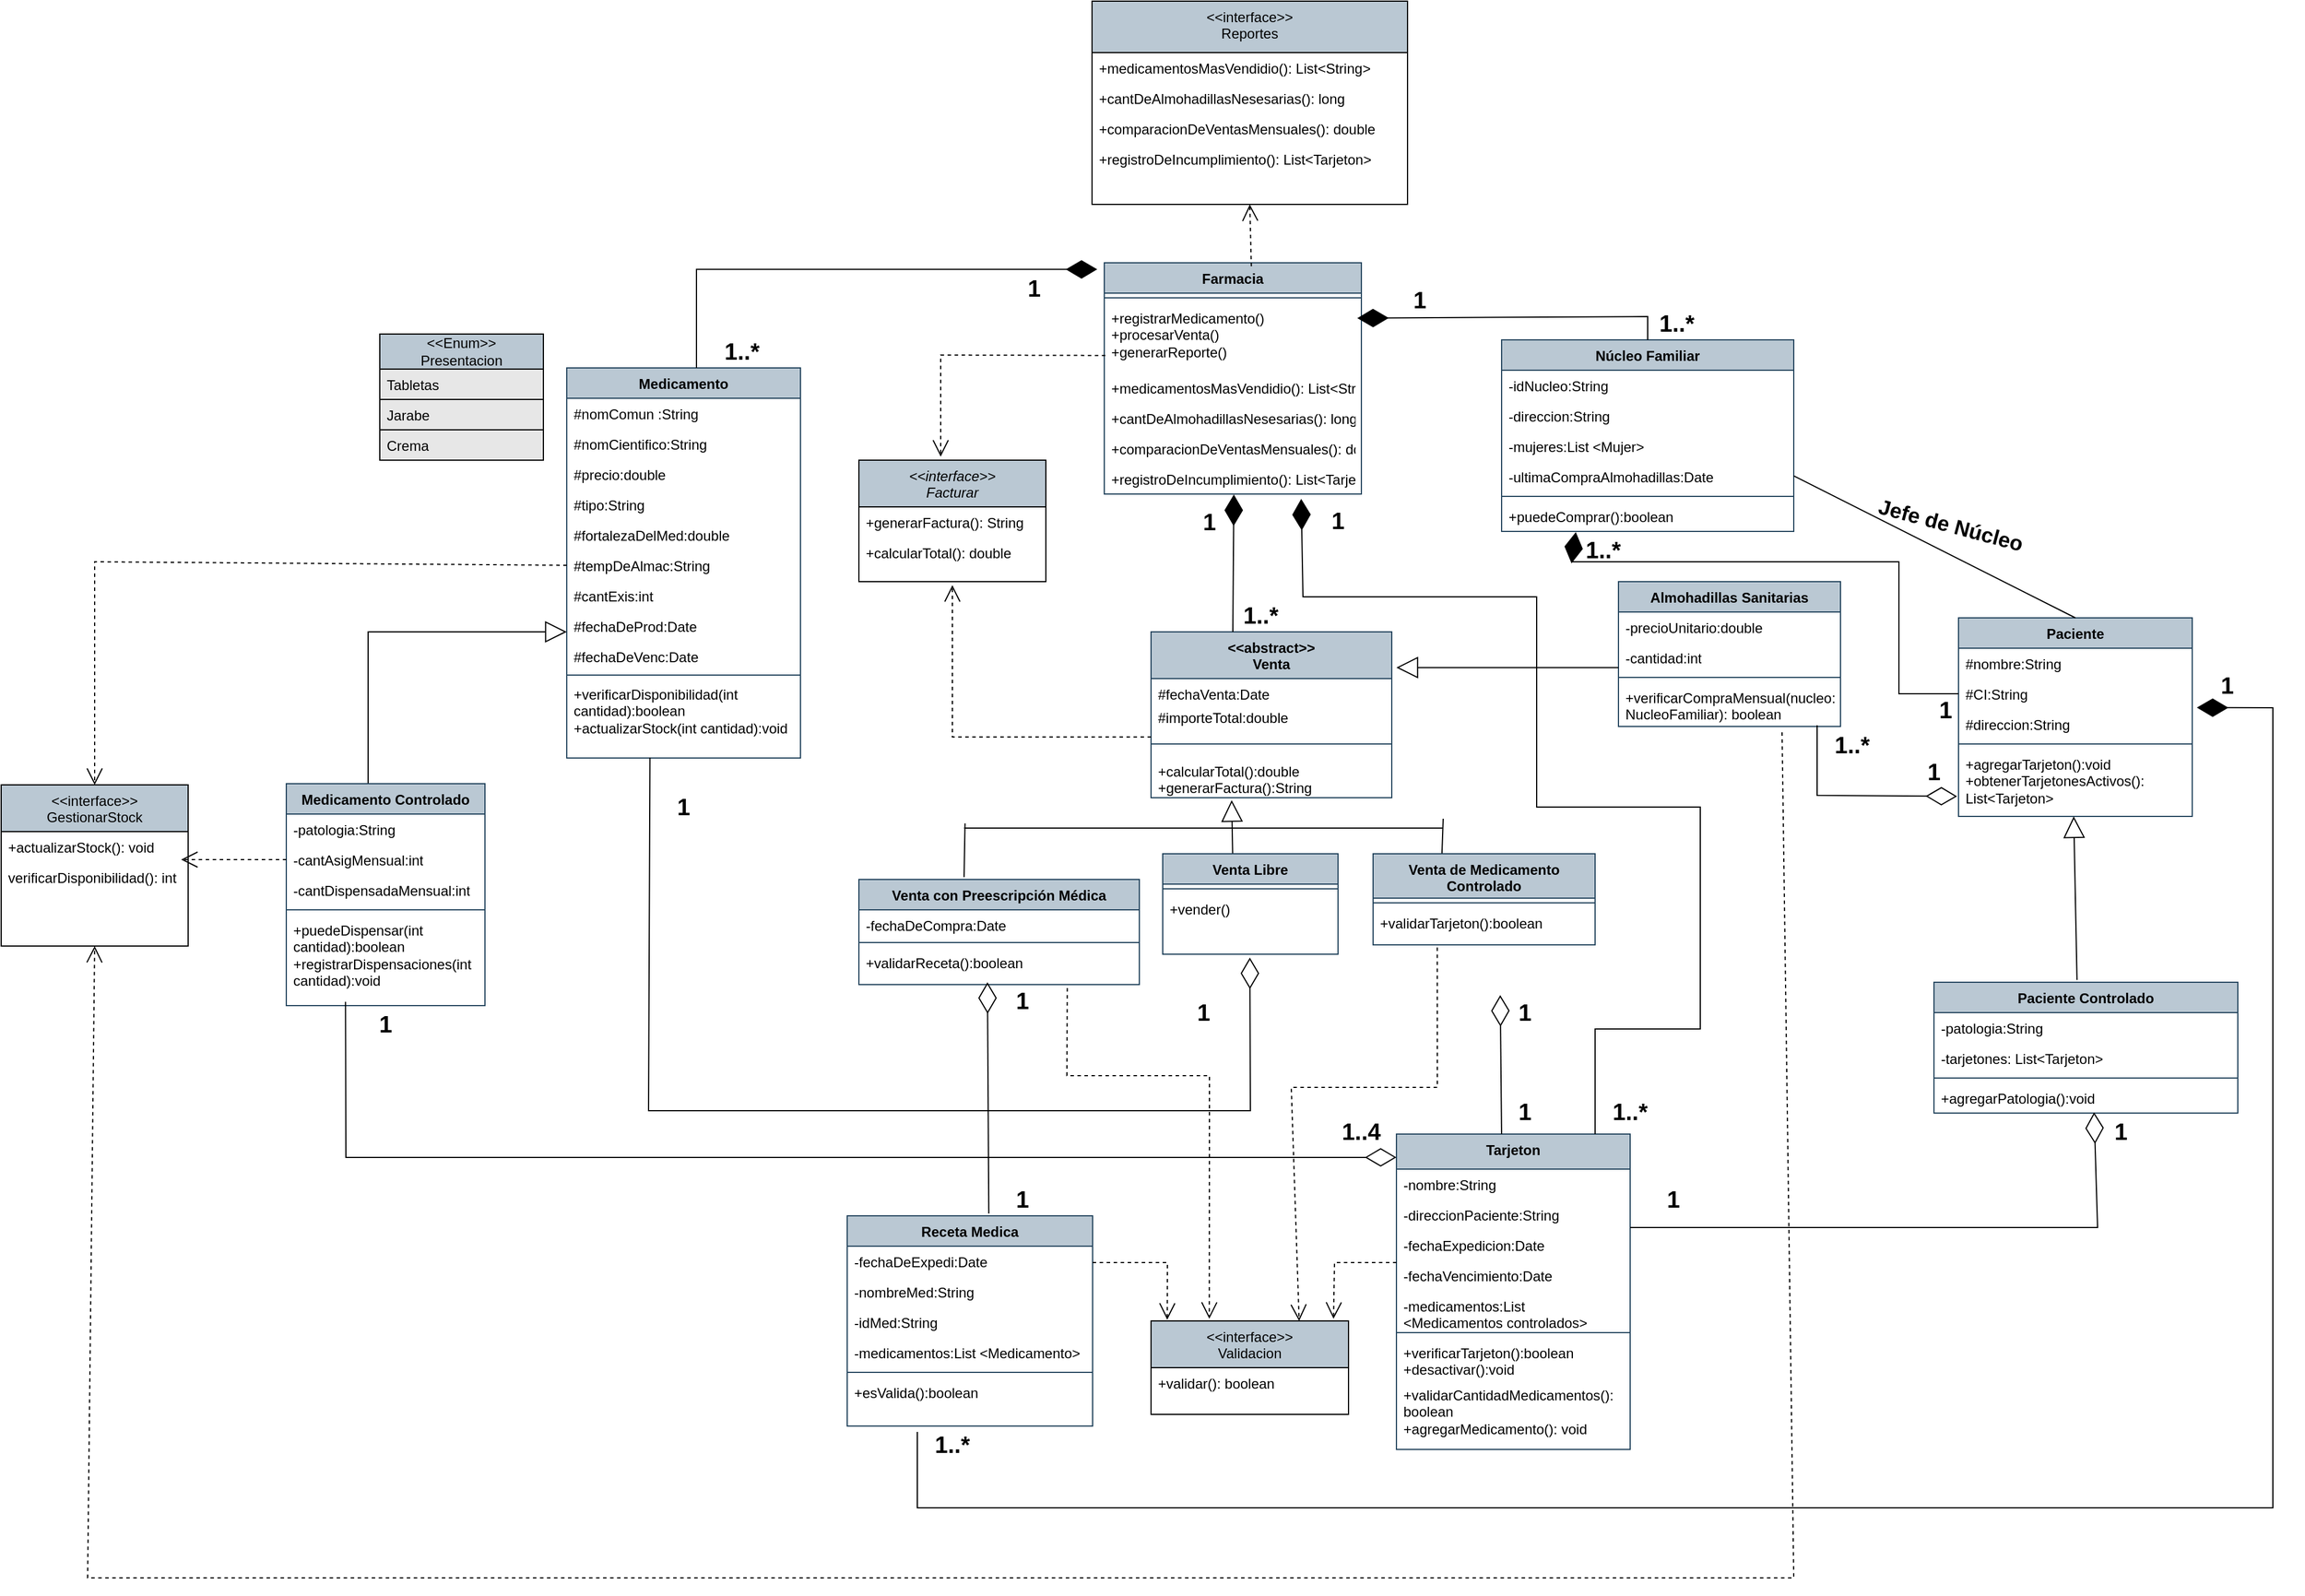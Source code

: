 <mxfile scale="1" border="0" version="27.0.9">
  <diagram name="Página-1" id="zaca5jniFwzzHnEcR_0-">
    <mxGraphModel dx="1479" dy="1649" grid="1" gridSize="10" guides="1" tooltips="1" connect="1" arrows="1" fold="1" page="1" pageScale="1" pageWidth="827" pageHeight="1169" math="0" shadow="0">
      <root>
        <mxCell id="0" />
        <mxCell id="1" parent="0" />
        <mxCell id="NeORXwNNJOMZGuCGjGUk-1" value="Farmacia" style="swimlane;fontStyle=1;align=center;verticalAlign=top;childLayout=stackLayout;horizontal=1;startSize=26;horizontalStack=0;resizeParent=1;resizeParentMax=0;resizeLast=0;collapsible=1;marginBottom=0;whiteSpace=wrap;html=1;fillColor=#bac8d3;strokeColor=#23445d;" parent="1" vertex="1">
          <mxGeometry x="310" y="34" width="220" height="198" as="geometry">
            <mxRectangle x="330" y="230" width="100" height="30" as="alternateBounds" />
          </mxGeometry>
        </mxCell>
        <mxCell id="NeORXwNNJOMZGuCGjGUk-3" value="" style="line;strokeWidth=1;fillColor=none;align=left;verticalAlign=middle;spacingTop=-1;spacingLeft=3;spacingRight=3;rotatable=0;labelPosition=right;points=[];portConstraint=eastwest;strokeColor=inherit;" parent="NeORXwNNJOMZGuCGjGUk-1" vertex="1">
          <mxGeometry y="26" width="220" height="8" as="geometry" />
        </mxCell>
        <mxCell id="NeORXwNNJOMZGuCGjGUk-4" value="+registrarMedicamento()&lt;div&gt;+procesarVenta()&lt;/div&gt;&lt;div&gt;+generarReporte()&lt;/div&gt;&lt;div&gt;&lt;br&gt;&lt;/div&gt;" style="text;strokeColor=none;fillColor=none;align=left;verticalAlign=top;spacingLeft=4;spacingRight=4;overflow=hidden;rotatable=0;points=[[0,0.5],[1,0.5]];portConstraint=eastwest;whiteSpace=wrap;html=1;" parent="NeORXwNNJOMZGuCGjGUk-1" vertex="1">
          <mxGeometry y="34" width="220" height="60" as="geometry" />
        </mxCell>
        <mxCell id="82PS9glR1-Nc6lcPlt4_-8" value="+medicamentosMasVendidio(): List&lt;String&gt;" style="text;align=left;verticalAlign=top;spacingLeft=4;spacingRight=4;overflow=hidden;rotatable=0;points=[[0,0.5],[1,0.5]];portConstraint=eastwest;" parent="NeORXwNNJOMZGuCGjGUk-1" vertex="1">
          <mxGeometry y="94" width="220" height="26" as="geometry" />
        </mxCell>
        <mxCell id="82PS9glR1-Nc6lcPlt4_-7" value="+cantDeAlmohadillasNesesarias(): long" style="text;align=left;verticalAlign=top;spacingLeft=4;spacingRight=4;overflow=hidden;rotatable=0;points=[[0,0.5],[1,0.5]];portConstraint=eastwest;" parent="NeORXwNNJOMZGuCGjGUk-1" vertex="1">
          <mxGeometry y="120" width="220" height="26" as="geometry" />
        </mxCell>
        <mxCell id="82PS9glR1-Nc6lcPlt4_-6" value="+comparacionDeVentasMensuales(): double" style="text;align=left;verticalAlign=top;spacingLeft=4;spacingRight=4;overflow=hidden;rotatable=0;points=[[0,0.5],[1,0.5]];portConstraint=eastwest;rounded=0;shadow=0;html=0;" parent="NeORXwNNJOMZGuCGjGUk-1" vertex="1">
          <mxGeometry y="146" width="220" height="26" as="geometry" />
        </mxCell>
        <mxCell id="82PS9glR1-Nc6lcPlt4_-5" value="+registroDeIncumplimiento(): List&lt;Tarjeton&gt;" style="text;align=left;verticalAlign=top;spacingLeft=4;spacingRight=4;overflow=hidden;rotatable=0;points=[[0,0.5],[1,0.5]];portConstraint=eastwest;rounded=0;shadow=0;html=0;" parent="NeORXwNNJOMZGuCGjGUk-1" vertex="1">
          <mxGeometry y="172" width="220" height="26" as="geometry" />
        </mxCell>
        <mxCell id="NeORXwNNJOMZGuCGjGUk-5" value="Medicamento" style="swimlane;fontStyle=1;align=center;verticalAlign=top;childLayout=stackLayout;horizontal=1;startSize=26;horizontalStack=0;resizeParent=1;resizeParentMax=0;resizeLast=0;collapsible=1;marginBottom=0;whiteSpace=wrap;html=1;fillColor=#bac8d3;strokeColor=#23445d;" parent="1" vertex="1">
          <mxGeometry x="-150" y="124" width="200" height="334" as="geometry" />
        </mxCell>
        <mxCell id="cy0tQ1flHOnjKnipQlWp-18" value="&lt;div&gt;#nomComun :String&lt;/div&gt;" style="text;strokeColor=none;fillColor=none;align=left;verticalAlign=top;spacingLeft=4;spacingRight=4;overflow=hidden;rotatable=0;points=[[0,0.5],[1,0.5]];portConstraint=eastwest;whiteSpace=wrap;html=1;" parent="NeORXwNNJOMZGuCGjGUk-5" vertex="1">
          <mxGeometry y="26" width="200" height="26" as="geometry" />
        </mxCell>
        <mxCell id="cy0tQ1flHOnjKnipQlWp-23" value="&lt;div&gt;#nomCientifico:String&lt;/div&gt;&lt;div&gt;&lt;br&gt;&lt;/div&gt;" style="text;strokeColor=none;fillColor=none;align=left;verticalAlign=top;spacingLeft=4;spacingRight=4;overflow=hidden;rotatable=0;points=[[0,0.5],[1,0.5]];portConstraint=eastwest;whiteSpace=wrap;html=1;" parent="NeORXwNNJOMZGuCGjGUk-5" vertex="1">
          <mxGeometry y="52" width="200" height="26" as="geometry" />
        </mxCell>
        <mxCell id="cy0tQ1flHOnjKnipQlWp-19" value="&lt;div&gt;&lt;span style=&quot;background-color: transparent; color: light-dark(rgb(0, 0, 0), rgb(255, 255, 255));&quot;&gt;#precio:double&lt;/span&gt;&lt;/div&gt;&lt;div&gt;&lt;br&gt;&lt;/div&gt;" style="text;strokeColor=none;fillColor=none;align=left;verticalAlign=top;spacingLeft=4;spacingRight=4;overflow=hidden;rotatable=0;points=[[0,0.5],[1,0.5]];portConstraint=eastwest;whiteSpace=wrap;html=1;" parent="NeORXwNNJOMZGuCGjGUk-5" vertex="1">
          <mxGeometry y="78" width="200" height="26" as="geometry" />
        </mxCell>
        <mxCell id="cy0tQ1flHOnjKnipQlWp-24" value="&lt;div&gt;&lt;span style=&quot;background-color: transparent; color: light-dark(rgb(0, 0, 0), rgb(255, 255, 255));&quot;&gt;#tipo:String&lt;/span&gt;&lt;/div&gt;&lt;div&gt;&lt;br&gt;&lt;/div&gt;" style="text;strokeColor=none;fillColor=none;align=left;verticalAlign=top;spacingLeft=4;spacingRight=4;overflow=hidden;rotatable=0;points=[[0,0.5],[1,0.5]];portConstraint=eastwest;whiteSpace=wrap;html=1;" parent="NeORXwNNJOMZGuCGjGUk-5" vertex="1">
          <mxGeometry y="104" width="200" height="26" as="geometry" />
        </mxCell>
        <mxCell id="cy0tQ1flHOnjKnipQlWp-20" value="&lt;div&gt;&lt;span style=&quot;background-color: transparent; color: light-dark(rgb(0, 0, 0), rgb(255, 255, 255));&quot;&gt;#fortalezaDelMed:double&lt;/span&gt;&lt;/div&gt;&lt;div&gt;&lt;br&gt;&lt;/div&gt;" style="text;strokeColor=none;fillColor=none;align=left;verticalAlign=top;spacingLeft=4;spacingRight=4;overflow=hidden;rotatable=0;points=[[0,0.5],[1,0.5]];portConstraint=eastwest;whiteSpace=wrap;html=1;" parent="NeORXwNNJOMZGuCGjGUk-5" vertex="1">
          <mxGeometry y="130" width="200" height="26" as="geometry" />
        </mxCell>
        <mxCell id="cy0tQ1flHOnjKnipQlWp-21" value="&lt;div&gt;&lt;span style=&quot;background-color: transparent; color: light-dark(rgb(0, 0, 0), rgb(255, 255, 255));&quot;&gt;#tempDeAlmac&lt;/span&gt;&lt;span style=&quot;background-color: transparent; color: light-dark(rgb(0, 0, 0), rgb(255, 255, 255));&quot;&gt;:String&lt;/span&gt;&lt;/div&gt;&lt;div&gt;&lt;br&gt;&lt;/div&gt;" style="text;strokeColor=none;fillColor=none;align=left;verticalAlign=top;spacingLeft=4;spacingRight=4;overflow=hidden;rotatable=0;points=[[0,0.5],[1,0.5]];portConstraint=eastwest;whiteSpace=wrap;html=1;" parent="NeORXwNNJOMZGuCGjGUk-5" vertex="1">
          <mxGeometry y="156" width="200" height="26" as="geometry" />
        </mxCell>
        <mxCell id="cy0tQ1flHOnjKnipQlWp-28" value="&lt;div&gt;&lt;span style=&quot;background-color: transparent; color: light-dark(rgb(0, 0, 0), rgb(255, 255, 255));&quot;&gt;#cantExis:int&lt;/span&gt;&lt;/div&gt;&lt;div&gt;&lt;br&gt;&lt;/div&gt;" style="text;strokeColor=none;fillColor=none;align=left;verticalAlign=top;spacingLeft=4;spacingRight=4;overflow=hidden;rotatable=0;points=[[0,0.5],[1,0.5]];portConstraint=eastwest;whiteSpace=wrap;html=1;" parent="NeORXwNNJOMZGuCGjGUk-5" vertex="1">
          <mxGeometry y="182" width="200" height="26" as="geometry" />
        </mxCell>
        <mxCell id="cy0tQ1flHOnjKnipQlWp-27" value="&lt;div&gt;&lt;span style=&quot;background-color: transparent; color: light-dark(rgb(0, 0, 0), rgb(255, 255, 255));&quot;&gt;#fechaDeProd:Date&lt;/span&gt;&lt;/div&gt;" style="text;strokeColor=none;fillColor=none;align=left;verticalAlign=top;spacingLeft=4;spacingRight=4;overflow=hidden;rotatable=0;points=[[0,0.5],[1,0.5]];portConstraint=eastwest;whiteSpace=wrap;html=1;" parent="NeORXwNNJOMZGuCGjGUk-5" vertex="1">
          <mxGeometry y="208" width="200" height="26" as="geometry" />
        </mxCell>
        <mxCell id="cy0tQ1flHOnjKnipQlWp-26" value="&lt;div&gt;&lt;span style=&quot;background-color: transparent; color: light-dark(rgb(0, 0, 0), rgb(255, 255, 255));&quot;&gt;#fechaDeVenc:Date&lt;/span&gt;&lt;/div&gt;" style="text;strokeColor=none;fillColor=none;align=left;verticalAlign=top;spacingLeft=4;spacingRight=4;overflow=hidden;rotatable=0;points=[[0,0.5],[1,0.5]];portConstraint=eastwest;whiteSpace=wrap;html=1;" parent="NeORXwNNJOMZGuCGjGUk-5" vertex="1">
          <mxGeometry y="234" width="200" height="26" as="geometry" />
        </mxCell>
        <mxCell id="NeORXwNNJOMZGuCGjGUk-7" value="" style="line;strokeWidth=1;fillColor=none;align=left;verticalAlign=middle;spacingTop=-1;spacingLeft=3;spacingRight=3;rotatable=0;labelPosition=right;points=[];portConstraint=eastwest;strokeColor=inherit;" parent="NeORXwNNJOMZGuCGjGUk-5" vertex="1">
          <mxGeometry y="260" width="200" height="6" as="geometry" />
        </mxCell>
        <mxCell id="yg6XhHlOhBXbtF6H86W_-2" value="+verificarDisponibilidad(int cantidad):boolean&lt;div&gt;+actualizarStock(int cantidad):void&lt;/div&gt;" style="text;strokeColor=none;fillColor=none;align=left;verticalAlign=top;spacingLeft=4;spacingRight=4;overflow=hidden;rotatable=0;points=[[0,0.5],[1,0.5]];portConstraint=eastwest;whiteSpace=wrap;html=1;" parent="NeORXwNNJOMZGuCGjGUk-5" vertex="1">
          <mxGeometry y="266" width="200" height="68" as="geometry" />
        </mxCell>
        <mxCell id="NeORXwNNJOMZGuCGjGUk-10" value="" style="endArrow=diamondThin;endFill=1;endSize=24;html=1;rounded=0;exitX=0.555;exitY=0.001;exitDx=0;exitDy=0;exitPerimeter=0;entryX=0;entryY=0.165;entryDx=0;entryDy=0;entryPerimeter=0;" parent="1" edge="1">
          <mxGeometry width="160" relative="1" as="geometry">
            <mxPoint x="-39" y="124.0" as="sourcePoint" />
            <mxPoint x="304" y="39.63" as="targetPoint" />
            <Array as="points">
              <mxPoint x="-39" y="39.64" />
            </Array>
          </mxGeometry>
        </mxCell>
        <mxCell id="NeORXwNNJOMZGuCGjGUk-12" value="Núcleo Familiar" style="swimlane;fontStyle=1;align=center;verticalAlign=top;childLayout=stackLayout;horizontal=1;startSize=26;horizontalStack=0;resizeParent=1;resizeParentMax=0;resizeLast=0;collapsible=1;marginBottom=0;whiteSpace=wrap;html=1;fillColor=#bac8d3;strokeColor=#23445d;" parent="1" vertex="1">
          <mxGeometry x="650" y="100" width="250" height="164" as="geometry" />
        </mxCell>
        <mxCell id="cy0tQ1flHOnjKnipQlWp-57" value="-idNucleo:String" style="text;strokeColor=none;fillColor=none;align=left;verticalAlign=top;spacingLeft=4;spacingRight=4;overflow=hidden;rotatable=0;points=[[0,0.5],[1,0.5]];portConstraint=eastwest;whiteSpace=wrap;html=1;" parent="NeORXwNNJOMZGuCGjGUk-12" vertex="1">
          <mxGeometry y="26" width="250" height="26" as="geometry" />
        </mxCell>
        <mxCell id="cy0tQ1flHOnjKnipQlWp-55" value="-direccion:String" style="text;strokeColor=none;fillColor=none;align=left;verticalAlign=top;spacingLeft=4;spacingRight=4;overflow=hidden;rotatable=0;points=[[0,0.5],[1,0.5]];portConstraint=eastwest;whiteSpace=wrap;html=1;" parent="NeORXwNNJOMZGuCGjGUk-12" vertex="1">
          <mxGeometry y="52" width="250" height="26" as="geometry" />
        </mxCell>
        <mxCell id="cy0tQ1flHOnjKnipQlWp-25" value="-mujeres:List &amp;lt;Mujer&amp;gt;" style="text;strokeColor=none;fillColor=none;align=left;verticalAlign=top;spacingLeft=4;spacingRight=4;overflow=hidden;rotatable=0;points=[[0,0.5],[1,0.5]];portConstraint=eastwest;whiteSpace=wrap;html=1;" parent="NeORXwNNJOMZGuCGjGUk-12" vertex="1">
          <mxGeometry y="78" width="250" height="26" as="geometry" />
        </mxCell>
        <mxCell id="cy0tQ1flHOnjKnipQlWp-52" value="-ultimaCompraAlmohadillas:Date" style="text;strokeColor=none;fillColor=none;align=left;verticalAlign=top;spacingLeft=4;spacingRight=4;overflow=hidden;rotatable=0;points=[[0,0.5],[1,0.5]];portConstraint=eastwest;whiteSpace=wrap;html=1;" parent="NeORXwNNJOMZGuCGjGUk-12" vertex="1">
          <mxGeometry y="104" width="250" height="26" as="geometry" />
        </mxCell>
        <mxCell id="NeORXwNNJOMZGuCGjGUk-14" value="" style="line;strokeWidth=1;fillColor=none;align=left;verticalAlign=middle;spacingTop=-1;spacingLeft=3;spacingRight=3;rotatable=0;labelPosition=right;points=[];portConstraint=eastwest;strokeColor=inherit;" parent="NeORXwNNJOMZGuCGjGUk-12" vertex="1">
          <mxGeometry y="130" width="250" height="8" as="geometry" />
        </mxCell>
        <mxCell id="NeORXwNNJOMZGuCGjGUk-15" value="+puedeComprar():boolean" style="text;strokeColor=none;fillColor=none;align=left;verticalAlign=top;spacingLeft=4;spacingRight=4;overflow=hidden;rotatable=0;points=[[0,0.5],[1,0.5]];portConstraint=eastwest;whiteSpace=wrap;html=1;" parent="NeORXwNNJOMZGuCGjGUk-12" vertex="1">
          <mxGeometry y="138" width="250" height="26" as="geometry" />
        </mxCell>
        <mxCell id="NeORXwNNJOMZGuCGjGUk-17" value="" style="endArrow=diamondThin;endFill=1;endSize=24;html=1;rounded=0;exitX=0.5;exitY=0;exitDx=0;exitDy=0;entryX=0.984;entryY=0.223;entryDx=0;entryDy=0;entryPerimeter=0;" parent="1" source="NeORXwNNJOMZGuCGjGUk-12" target="NeORXwNNJOMZGuCGjGUk-4" edge="1">
          <mxGeometry width="160" relative="1" as="geometry">
            <mxPoint x="644" y="80.5" as="sourcePoint" />
            <mxPoint x="540" y="100" as="targetPoint" />
            <Array as="points">
              <mxPoint x="775" y="80" />
            </Array>
          </mxGeometry>
        </mxCell>
        <mxCell id="NeORXwNNJOMZGuCGjGUk-18" value="&amp;lt;&amp;lt;abstract&amp;gt;&amp;gt;&lt;div&gt;Venta&lt;/div&gt;" style="swimlane;fontStyle=1;align=center;verticalAlign=top;childLayout=stackLayout;horizontal=1;startSize=40;horizontalStack=0;resizeParent=1;resizeParentMax=0;resizeLast=0;collapsible=1;marginBottom=0;whiteSpace=wrap;html=1;fillColor=#bac8d3;strokeColor=#23445d;" parent="1" vertex="1">
          <mxGeometry x="350" y="350" width="206" height="142" as="geometry" />
        </mxCell>
        <mxCell id="NeORXwNNJOMZGuCGjGUk-19" value="#fechaVenta:Date&lt;div&gt;&lt;br&gt;&lt;/div&gt;" style="text;strokeColor=none;fillColor=none;align=left;verticalAlign=top;spacingLeft=4;spacingRight=4;overflow=hidden;rotatable=0;points=[[0,0.5],[1,0.5]];portConstraint=eastwest;whiteSpace=wrap;html=1;" parent="NeORXwNNJOMZGuCGjGUk-18" vertex="1">
          <mxGeometry y="40" width="206" height="20" as="geometry" />
        </mxCell>
        <mxCell id="cy0tQ1flHOnjKnipQlWp-54" value="#importeTotal:double" style="text;strokeColor=none;fillColor=none;align=left;verticalAlign=top;spacingLeft=4;spacingRight=4;overflow=hidden;rotatable=0;points=[[0,0.5],[1,0.5]];portConstraint=eastwest;whiteSpace=wrap;html=1;" parent="NeORXwNNJOMZGuCGjGUk-18" vertex="1">
          <mxGeometry y="60" width="206" height="26" as="geometry" />
        </mxCell>
        <mxCell id="NeORXwNNJOMZGuCGjGUk-20" value="" style="line;strokeWidth=1;fillColor=none;align=left;verticalAlign=middle;spacingTop=-1;spacingLeft=3;spacingRight=3;rotatable=0;labelPosition=right;points=[];portConstraint=eastwest;strokeColor=inherit;" parent="NeORXwNNJOMZGuCGjGUk-18" vertex="1">
          <mxGeometry y="86" width="206" height="20" as="geometry" />
        </mxCell>
        <mxCell id="NeORXwNNJOMZGuCGjGUk-21" value="+calcularTotal():double&lt;div&gt;+generarFactura():String&lt;/div&gt;" style="text;strokeColor=none;fillColor=none;align=left;verticalAlign=top;spacingLeft=4;spacingRight=4;overflow=hidden;rotatable=0;points=[[0,0.5],[1,0.5]];portConstraint=eastwest;whiteSpace=wrap;html=1;" parent="NeORXwNNJOMZGuCGjGUk-18" vertex="1">
          <mxGeometry y="106" width="206" height="36" as="geometry" />
        </mxCell>
        <mxCell id="NeORXwNNJOMZGuCGjGUk-26" value="" style="endArrow=block;endSize=16;endFill=0;html=1;rounded=0;entryX=0.335;entryY=1.058;entryDx=0;entryDy=0;entryPerimeter=0;" parent="1" target="NeORXwNNJOMZGuCGjGUk-21" edge="1">
          <mxGeometry width="160" relative="1" as="geometry">
            <mxPoint x="420" y="550" as="sourcePoint" />
            <mxPoint x="424.366" y="451.38" as="targetPoint" />
          </mxGeometry>
        </mxCell>
        <mxCell id="NeORXwNNJOMZGuCGjGUk-27" value="Venta Libre" style="swimlane;fontStyle=1;align=center;verticalAlign=top;childLayout=stackLayout;horizontal=1;startSize=26;horizontalStack=0;resizeParent=1;resizeParentMax=0;resizeLast=0;collapsible=1;marginBottom=0;whiteSpace=wrap;html=1;fillColor=#bac8d3;strokeColor=#23445d;" parent="1" vertex="1">
          <mxGeometry x="360" y="540" width="150" height="86" as="geometry" />
        </mxCell>
        <mxCell id="NeORXwNNJOMZGuCGjGUk-29" value="" style="line;strokeWidth=1;fillColor=none;align=left;verticalAlign=middle;spacingTop=-1;spacingLeft=3;spacingRight=3;rotatable=0;labelPosition=right;points=[];portConstraint=eastwest;strokeColor=inherit;" parent="NeORXwNNJOMZGuCGjGUk-27" vertex="1">
          <mxGeometry y="26" width="150" height="8" as="geometry" />
        </mxCell>
        <mxCell id="NeORXwNNJOMZGuCGjGUk-30" value="+vender()" style="text;strokeColor=none;fillColor=none;align=left;verticalAlign=top;spacingLeft=4;spacingRight=4;overflow=hidden;rotatable=0;points=[[0,0.5],[1,0.5]];portConstraint=eastwest;whiteSpace=wrap;html=1;" parent="NeORXwNNJOMZGuCGjGUk-27" vertex="1">
          <mxGeometry y="34" width="150" height="52" as="geometry" />
        </mxCell>
        <mxCell id="NeORXwNNJOMZGuCGjGUk-31" value="" style="line;strokeWidth=1;fillColor=none;align=left;verticalAlign=middle;spacingTop=-1;spacingLeft=3;spacingRight=3;rotatable=0;labelPosition=right;points=[];portConstraint=eastwest;strokeColor=inherit;" parent="1" vertex="1">
          <mxGeometry x="190" y="514" width="410" height="8" as="geometry" />
        </mxCell>
        <mxCell id="NeORXwNNJOMZGuCGjGUk-41" value="Venta con Preescripción Médica" style="swimlane;fontStyle=1;align=center;verticalAlign=top;childLayout=stackLayout;horizontal=1;startSize=26;horizontalStack=0;resizeParent=1;resizeParentMax=0;resizeLast=0;collapsible=1;marginBottom=0;whiteSpace=wrap;html=1;fillColor=#bac8d3;strokeColor=#23445d;" parent="1" vertex="1">
          <mxGeometry x="100" y="562" width="240" height="90" as="geometry" />
        </mxCell>
        <mxCell id="NeORXwNNJOMZGuCGjGUk-42" value="-fechaDeCompra:Date" style="text;strokeColor=none;fillColor=none;align=left;verticalAlign=top;spacingLeft=4;spacingRight=4;overflow=hidden;rotatable=0;points=[[0,0.5],[1,0.5]];portConstraint=eastwest;whiteSpace=wrap;html=1;" parent="NeORXwNNJOMZGuCGjGUk-41" vertex="1">
          <mxGeometry y="26" width="240" height="24" as="geometry" />
        </mxCell>
        <mxCell id="NeORXwNNJOMZGuCGjGUk-43" value="" style="line;strokeWidth=1;fillColor=none;align=left;verticalAlign=middle;spacingTop=-1;spacingLeft=3;spacingRight=3;rotatable=0;labelPosition=right;points=[];portConstraint=eastwest;strokeColor=inherit;" parent="NeORXwNNJOMZGuCGjGUk-41" vertex="1">
          <mxGeometry y="50" width="240" height="8" as="geometry" />
        </mxCell>
        <mxCell id="F0BLAXfnKgw5RelFkt4Y-64" value="&lt;div&gt;+validarReceta():boolean&lt;/div&gt;" style="text;strokeColor=none;fillColor=none;align=left;verticalAlign=top;spacingLeft=4;spacingRight=4;overflow=hidden;rotatable=0;points=[[0,0.5],[1,0.5]];portConstraint=eastwest;whiteSpace=wrap;html=1;" parent="NeORXwNNJOMZGuCGjGUk-41" vertex="1">
          <mxGeometry y="58" width="240" height="32" as="geometry" />
        </mxCell>
        <mxCell id="NeORXwNNJOMZGuCGjGUk-46" value="" style="endArrow=none;html=1;rounded=0;entryX=0.002;entryY=0;entryDx=0;entryDy=0;entryPerimeter=0;" parent="1" target="NeORXwNNJOMZGuCGjGUk-31" edge="1">
          <mxGeometry width="50" height="50" relative="1" as="geometry">
            <mxPoint x="190" y="560" as="sourcePoint" />
            <mxPoint x="191" y="530" as="targetPoint" />
          </mxGeometry>
        </mxCell>
        <mxCell id="NeORXwNNJOMZGuCGjGUk-48" value="" style="endArrow=none;html=1;rounded=0;exitX=0.309;exitY=0.093;exitDx=0;exitDy=0;exitPerimeter=0;" parent="1" source="NeORXwNNJOMZGuCGjGUk-49" edge="1">
          <mxGeometry width="50" height="50" relative="1" as="geometry">
            <mxPoint x="589" y="560" as="sourcePoint" />
            <mxPoint x="600" y="510" as="targetPoint" />
          </mxGeometry>
        </mxCell>
        <mxCell id="NeORXwNNJOMZGuCGjGUk-49" value="Venta de Medicamento Controlado" style="swimlane;fontStyle=1;align=center;verticalAlign=top;childLayout=stackLayout;horizontal=1;startSize=38;horizontalStack=0;resizeParent=1;resizeParentMax=0;resizeLast=0;collapsible=1;marginBottom=0;whiteSpace=wrap;html=1;fillColor=#bac8d3;strokeColor=#23445d;" parent="1" vertex="1">
          <mxGeometry x="540" y="540" width="190" height="78" as="geometry" />
        </mxCell>
        <mxCell id="NeORXwNNJOMZGuCGjGUk-51" value="" style="line;strokeWidth=1;fillColor=none;align=left;verticalAlign=middle;spacingTop=-1;spacingLeft=3;spacingRight=3;rotatable=0;labelPosition=right;points=[];portConstraint=eastwest;strokeColor=inherit;" parent="NeORXwNNJOMZGuCGjGUk-49" vertex="1">
          <mxGeometry y="38" width="190" height="8" as="geometry" />
        </mxCell>
        <mxCell id="NeORXwNNJOMZGuCGjGUk-52" value="+validarTarjeton():boolean" style="text;strokeColor=none;fillColor=none;align=left;verticalAlign=top;spacingLeft=4;spacingRight=4;overflow=hidden;rotatable=0;points=[[0,0.5],[1,0.5]];portConstraint=eastwest;whiteSpace=wrap;html=1;" parent="NeORXwNNJOMZGuCGjGUk-49" vertex="1">
          <mxGeometry y="46" width="190" height="32" as="geometry" />
        </mxCell>
        <mxCell id="F0BLAXfnKgw5RelFkt4Y-2" value="Paciente" style="swimlane;fontStyle=1;align=center;verticalAlign=top;childLayout=stackLayout;horizontal=1;startSize=26;horizontalStack=0;resizeParent=1;resizeParentMax=0;resizeLast=0;collapsible=1;marginBottom=0;whiteSpace=wrap;html=1;fillColor=#bac8d3;strokeColor=#23445d;" parent="1" vertex="1">
          <mxGeometry x="1041" y="338" width="200" height="170" as="geometry" />
        </mxCell>
        <mxCell id="F0BLAXfnKgw5RelFkt4Y-3" value="#nombre:String" style="text;strokeColor=none;fillColor=none;align=left;verticalAlign=top;spacingLeft=4;spacingRight=4;overflow=hidden;rotatable=0;points=[[0,0.5],[1,0.5]];portConstraint=eastwest;whiteSpace=wrap;html=1;" parent="F0BLAXfnKgw5RelFkt4Y-2" vertex="1">
          <mxGeometry y="26" width="200" height="26" as="geometry" />
        </mxCell>
        <mxCell id="F0BLAXfnKgw5RelFkt4Y-20" value="#CI:String" style="text;strokeColor=none;fillColor=none;align=left;verticalAlign=top;spacingLeft=4;spacingRight=4;overflow=hidden;rotatable=0;points=[[0,0.5],[1,0.5]];portConstraint=eastwest;whiteSpace=wrap;html=1;" parent="F0BLAXfnKgw5RelFkt4Y-2" vertex="1">
          <mxGeometry y="52" width="200" height="26" as="geometry" />
        </mxCell>
        <mxCell id="F0BLAXfnKgw5RelFkt4Y-19" value="#direccion:String" style="text;strokeColor=none;fillColor=none;align=left;verticalAlign=top;spacingLeft=4;spacingRight=4;overflow=hidden;rotatable=0;points=[[0,0.5],[1,0.5]];portConstraint=eastwest;whiteSpace=wrap;html=1;" parent="F0BLAXfnKgw5RelFkt4Y-2" vertex="1">
          <mxGeometry y="78" width="200" height="26" as="geometry" />
        </mxCell>
        <mxCell id="F0BLAXfnKgw5RelFkt4Y-4" value="" style="line;strokeWidth=1;fillColor=none;align=left;verticalAlign=middle;spacingTop=-1;spacingLeft=3;spacingRight=3;rotatable=0;labelPosition=right;points=[];portConstraint=eastwest;strokeColor=inherit;" parent="F0BLAXfnKgw5RelFkt4Y-2" vertex="1">
          <mxGeometry y="104" width="200" height="8" as="geometry" />
        </mxCell>
        <mxCell id="yg6XhHlOhBXbtF6H86W_-5" value="+agregarTarjeton():void&lt;div&gt;+obtenerTarjetonesActivos(): List&amp;lt;Tarjeton&amp;gt;&lt;/div&gt;" style="text;strokeColor=none;fillColor=none;align=left;verticalAlign=top;spacingLeft=4;spacingRight=4;overflow=hidden;rotatable=0;points=[[0,0.5],[1,0.5]];portConstraint=eastwest;whiteSpace=wrap;html=1;" parent="F0BLAXfnKgw5RelFkt4Y-2" vertex="1">
          <mxGeometry y="112" width="200" height="58" as="geometry" />
        </mxCell>
        <mxCell id="F0BLAXfnKgw5RelFkt4Y-6" value="Almohadillas Sanitarias" style="swimlane;fontStyle=1;align=center;verticalAlign=top;childLayout=stackLayout;horizontal=1;startSize=26;horizontalStack=0;resizeParent=1;resizeParentMax=0;resizeLast=0;collapsible=1;marginBottom=0;whiteSpace=wrap;html=1;fillColor=#bac8d3;strokeColor=#23445d;" parent="1" vertex="1">
          <mxGeometry x="750" y="307" width="190" height="124" as="geometry" />
        </mxCell>
        <mxCell id="F0BLAXfnKgw5RelFkt4Y-7" value="-precioUnitario:double" style="text;strokeColor=none;fillColor=none;align=left;verticalAlign=top;spacingLeft=4;spacingRight=4;overflow=hidden;rotatable=0;points=[[0,0.5],[1,0.5]];portConstraint=eastwest;whiteSpace=wrap;html=1;" parent="F0BLAXfnKgw5RelFkt4Y-6" vertex="1">
          <mxGeometry y="26" width="190" height="26" as="geometry" />
        </mxCell>
        <mxCell id="cy0tQ1flHOnjKnipQlWp-56" value="-cantidad:int" style="text;strokeColor=none;fillColor=none;align=left;verticalAlign=top;spacingLeft=4;spacingRight=4;overflow=hidden;rotatable=0;points=[[0,0.5],[1,0.5]];portConstraint=eastwest;whiteSpace=wrap;html=1;" parent="F0BLAXfnKgw5RelFkt4Y-6" vertex="1">
          <mxGeometry y="52" width="190" height="26" as="geometry" />
        </mxCell>
        <mxCell id="F0BLAXfnKgw5RelFkt4Y-8" value="" style="line;strokeWidth=1;fillColor=none;align=left;verticalAlign=middle;spacingTop=-1;spacingLeft=3;spacingRight=3;rotatable=0;labelPosition=right;points=[];portConstraint=eastwest;strokeColor=inherit;" parent="F0BLAXfnKgw5RelFkt4Y-6" vertex="1">
          <mxGeometry y="78" width="190" height="8" as="geometry" />
        </mxCell>
        <mxCell id="XaB2YO5zLSX9g9q1wzTQ-6" value="+&lt;span style=&quot;background-color: transparent; color: light-dark(rgb(0, 0, 0), rgb(255, 255, 255));&quot; class=&quot;token function&quot;&gt;verificarCompraMensual&lt;/span&gt;&lt;span style=&quot;background-color: transparent; color: light-dark(rgb(0, 0, 0), rgb(255, 255, 255));&quot; class=&quot;token punctuation&quot;&gt;(&lt;/span&gt;&lt;span style=&quot;background-color: transparent; color: light-dark(rgb(0, 0, 0), rgb(255, 255, 255));&quot;&gt;nucleo&lt;/span&gt;&lt;span style=&quot;background-color: transparent; color: light-dark(rgb(0, 0, 0), rgb(255, 255, 255));&quot; class=&quot;token operator&quot;&gt;:&lt;/span&gt;&lt;span style=&quot;background-color: transparent; color: light-dark(rgb(0, 0, 0), rgb(255, 255, 255));&quot;&gt; &lt;/span&gt;&lt;span style=&quot;background-color: transparent; color: light-dark(rgb(0, 0, 0), rgb(255, 255, 255));&quot; class=&quot;token class-name&quot;&gt;NucleoFamiliar&lt;/span&gt;&lt;span style=&quot;background-color: transparent; color: light-dark(rgb(0, 0, 0), rgb(255, 255, 255));&quot; class=&quot;token punctuation&quot;&gt;)&lt;/span&gt;&lt;span style=&quot;background-color: transparent; color: light-dark(rgb(0, 0, 0), rgb(255, 255, 255));&quot; class=&quot;token operator&quot;&gt;:&lt;/span&gt;&lt;span style=&quot;background-color: transparent; color: light-dark(rgb(0, 0, 0), rgb(255, 255, 255));&quot;&gt; &lt;/span&gt;&lt;span style=&quot;background-color: transparent; color: light-dark(rgb(0, 0, 0), rgb(255, 255, 255));&quot; class=&quot;token keyword&quot;&gt;boolean&lt;/span&gt;" style="text;strokeColor=none;fillColor=none;align=left;verticalAlign=top;spacingLeft=4;spacingRight=4;overflow=hidden;rotatable=0;points=[[0,0.5],[1,0.5]];portConstraint=eastwest;whiteSpace=wrap;html=1;" parent="F0BLAXfnKgw5RelFkt4Y-6" vertex="1">
          <mxGeometry y="86" width="190" height="38" as="geometry" />
        </mxCell>
        <mxCell id="F0BLAXfnKgw5RelFkt4Y-10" value="Paciente Controlado" style="swimlane;fontStyle=1;align=center;verticalAlign=top;childLayout=stackLayout;horizontal=1;startSize=26;horizontalStack=0;resizeParent=1;resizeParentMax=0;resizeLast=0;collapsible=1;marginBottom=0;whiteSpace=wrap;html=1;fillColor=#bac8d3;strokeColor=#23445d;" parent="1" vertex="1">
          <mxGeometry x="1020" y="650" width="260" height="112" as="geometry" />
        </mxCell>
        <mxCell id="F0BLAXfnKgw5RelFkt4Y-27" value="-patologia:String" style="text;strokeColor=none;fillColor=none;align=left;verticalAlign=top;spacingLeft=4;spacingRight=4;overflow=hidden;rotatable=0;points=[[0,0.5],[1,0.5]];portConstraint=eastwest;whiteSpace=wrap;html=1;" parent="F0BLAXfnKgw5RelFkt4Y-10" vertex="1">
          <mxGeometry y="26" width="260" height="26" as="geometry" />
        </mxCell>
        <mxCell id="F0BLAXfnKgw5RelFkt4Y-29" value="-tarjetones: List&amp;lt;Tarjeton&amp;gt;" style="text;strokeColor=none;fillColor=none;align=left;verticalAlign=top;spacingLeft=4;spacingRight=4;overflow=hidden;rotatable=0;points=[[0,0.5],[1,0.5]];portConstraint=eastwest;whiteSpace=wrap;html=1;" parent="F0BLAXfnKgw5RelFkt4Y-10" vertex="1">
          <mxGeometry y="52" width="260" height="26" as="geometry" />
        </mxCell>
        <mxCell id="F0BLAXfnKgw5RelFkt4Y-12" value="" style="line;strokeWidth=1;fillColor=none;align=left;verticalAlign=middle;spacingTop=-1;spacingLeft=3;spacingRight=3;rotatable=0;labelPosition=right;points=[];portConstraint=eastwest;strokeColor=inherit;" parent="F0BLAXfnKgw5RelFkt4Y-10" vertex="1">
          <mxGeometry y="78" width="260" height="8" as="geometry" />
        </mxCell>
        <mxCell id="JY2u_0KDRtO5EkuepPeC-2" value="+agregarPatologia():void" style="text;strokeColor=none;fillColor=none;align=left;verticalAlign=top;spacingLeft=4;spacingRight=4;overflow=hidden;rotatable=0;points=[[0,0.5],[1,0.5]];portConstraint=eastwest;whiteSpace=wrap;html=1;" parent="F0BLAXfnKgw5RelFkt4Y-10" vertex="1">
          <mxGeometry y="86" width="260" height="26" as="geometry" />
        </mxCell>
        <mxCell id="F0BLAXfnKgw5RelFkt4Y-14" value="Tarjeton" style="swimlane;fontStyle=1;align=center;verticalAlign=top;childLayout=stackLayout;horizontal=1;startSize=30;horizontalStack=0;resizeParent=1;resizeParentMax=0;resizeLast=0;collapsible=1;marginBottom=0;whiteSpace=wrap;html=1;fillColor=#bac8d3;strokeColor=#23445d;" parent="1" vertex="1">
          <mxGeometry x="560" y="780" width="200" height="270" as="geometry" />
        </mxCell>
        <mxCell id="cy0tQ1flHOnjKnipQlWp-51" value="-nombre:String" style="text;strokeColor=none;fillColor=none;align=left;verticalAlign=top;spacingLeft=4;spacingRight=4;overflow=hidden;rotatable=0;points=[[0,0.5],[1,0.5]];portConstraint=eastwest;whiteSpace=wrap;html=1;" parent="F0BLAXfnKgw5RelFkt4Y-14" vertex="1">
          <mxGeometry y="30" width="200" height="26" as="geometry" />
        </mxCell>
        <mxCell id="F0BLAXfnKgw5RelFkt4Y-15" value="-direccionPaciente:String" style="text;strokeColor=none;fillColor=none;align=left;verticalAlign=top;spacingLeft=4;spacingRight=4;overflow=hidden;rotatable=0;points=[[0,0.5],[1,0.5]];portConstraint=eastwest;whiteSpace=wrap;html=1;" parent="F0BLAXfnKgw5RelFkt4Y-14" vertex="1">
          <mxGeometry y="56" width="200" height="26" as="geometry" />
        </mxCell>
        <mxCell id="cy0tQ1flHOnjKnipQlWp-49" value="-fechaExpedicion:Date" style="text;strokeColor=none;fillColor=none;align=left;verticalAlign=top;spacingLeft=4;spacingRight=4;overflow=hidden;rotatable=0;points=[[0,0.5],[1,0.5]];portConstraint=eastwest;whiteSpace=wrap;html=1;" parent="F0BLAXfnKgw5RelFkt4Y-14" vertex="1">
          <mxGeometry y="82" width="200" height="26" as="geometry" />
        </mxCell>
        <mxCell id="cy0tQ1flHOnjKnipQlWp-48" value="-fechaVencimiento:Date" style="text;strokeColor=none;fillColor=none;align=left;verticalAlign=top;spacingLeft=4;spacingRight=4;overflow=hidden;rotatable=0;points=[[0,0.5],[1,0.5]];portConstraint=eastwest;whiteSpace=wrap;html=1;" parent="F0BLAXfnKgw5RelFkt4Y-14" vertex="1">
          <mxGeometry y="108" width="200" height="26" as="geometry" />
        </mxCell>
        <mxCell id="cy0tQ1flHOnjKnipQlWp-50" value="-medicamentos:List &amp;lt;Medicamentos controlados&amp;gt;" style="text;strokeColor=none;fillColor=none;align=left;verticalAlign=top;spacingLeft=4;spacingRight=4;overflow=hidden;rotatable=0;points=[[0,0.5],[1,0.5]];portConstraint=eastwest;whiteSpace=wrap;html=1;" parent="F0BLAXfnKgw5RelFkt4Y-14" vertex="1">
          <mxGeometry y="134" width="200" height="32" as="geometry" />
        </mxCell>
        <mxCell id="F0BLAXfnKgw5RelFkt4Y-16" value="" style="line;strokeWidth=1;fillColor=none;align=left;verticalAlign=middle;spacingTop=-1;spacingLeft=3;spacingRight=3;rotatable=0;labelPosition=right;points=[];portConstraint=eastwest;strokeColor=inherit;" parent="F0BLAXfnKgw5RelFkt4Y-14" vertex="1">
          <mxGeometry y="166" width="200" height="8" as="geometry" />
        </mxCell>
        <mxCell id="F0BLAXfnKgw5RelFkt4Y-17" value="+verificarTarjeton():boolean&lt;div&gt;+desactivar():void&lt;/div&gt;" style="text;strokeColor=none;fillColor=none;align=left;verticalAlign=top;spacingLeft=4;spacingRight=4;overflow=hidden;rotatable=0;points=[[0,0.5],[1,0.5]];portConstraint=eastwest;whiteSpace=wrap;html=1;" parent="F0BLAXfnKgw5RelFkt4Y-14" vertex="1">
          <mxGeometry y="174" width="200" height="36" as="geometry" />
        </mxCell>
        <mxCell id="IXt2qN3ImoOfbFGum1Uv-1" value="+&lt;span style=&quot;background-color: transparent; color: light-dark(rgb(0, 0, 0), rgb(255, 255, 255));&quot; class=&quot;token function&quot;&gt;validarCantidadMedicamentos&lt;/span&gt;&lt;span style=&quot;background-color: transparent; color: light-dark(rgb(0, 0, 0), rgb(255, 255, 255));&quot; class=&quot;token punctuation&quot;&gt;(&lt;/span&gt;&lt;span style=&quot;background-color: transparent; color: light-dark(rgb(0, 0, 0), rgb(255, 255, 255));&quot; class=&quot;token punctuation&quot;&gt;)&lt;/span&gt;&lt;span style=&quot;background-color: transparent; color: light-dark(rgb(0, 0, 0), rgb(255, 255, 255));&quot; class=&quot;token operator&quot;&gt;:&lt;/span&gt;&lt;span style=&quot;background-color: transparent; color: light-dark(rgb(0, 0, 0), rgb(255, 255, 255));&quot;&gt; &lt;/span&gt;&lt;span style=&quot;background-color: transparent; color: light-dark(rgb(0, 0, 0), rgb(255, 255, 255));&quot; class=&quot;token keyword&quot;&gt;boolean&lt;/span&gt;&lt;div&gt;&lt;span style=&quot;background-color: transparent; color: light-dark(rgb(0, 0, 0), rgb(255, 255, 255));&quot; class=&quot;token keyword&quot;&gt;+&lt;/span&gt;&lt;span style=&quot;background-color: transparent; color: light-dark(rgb(0, 0, 0), rgb(255, 255, 255));&quot; class=&quot;token function&quot;&gt;agregarMedicamento&lt;/span&gt;&lt;span style=&quot;background-color: transparent; color: light-dark(rgb(0, 0, 0), rgb(255, 255, 255));&quot; class=&quot;token punctuation&quot;&gt;(&lt;/span&gt;&lt;span style=&quot;background-color: transparent; color: light-dark(rgb(0, 0, 0), rgb(255, 255, 255));&quot; class=&quot;token punctuation&quot;&gt;)&lt;/span&gt;&lt;span style=&quot;background-color: transparent; color: light-dark(rgb(0, 0, 0), rgb(255, 255, 255));&quot; class=&quot;token operator&quot;&gt;:&lt;/span&gt;&lt;span style=&quot;background-color: transparent; color: light-dark(rgb(0, 0, 0), rgb(255, 255, 255));&quot;&gt; &lt;/span&gt;&lt;span style=&quot;background-color: transparent; color: light-dark(rgb(0, 0, 0), rgb(255, 255, 255));&quot; class=&quot;token keyword&quot;&gt;void&lt;/span&gt;&lt;/div&gt;" style="text;strokeColor=none;fillColor=none;align=left;verticalAlign=top;spacingLeft=4;spacingRight=4;overflow=hidden;rotatable=0;points=[[0,0.5],[1,0.5]];portConstraint=eastwest;whiteSpace=wrap;html=1;" parent="F0BLAXfnKgw5RelFkt4Y-14" vertex="1">
          <mxGeometry y="210" width="200" height="60" as="geometry" />
        </mxCell>
        <mxCell id="F0BLAXfnKgw5RelFkt4Y-33" value="" style="endArrow=block;endSize=16;endFill=0;html=1;rounded=0;exitX=0;exitY=0.5;exitDx=0;exitDy=0;" parent="1" edge="1">
          <mxGeometry width="160" relative="1" as="geometry">
            <mxPoint x="750" y="380.57" as="sourcePoint" />
            <mxPoint x="560" y="380.57" as="targetPoint" />
          </mxGeometry>
        </mxCell>
        <mxCell id="F0BLAXfnKgw5RelFkt4Y-48" value="Receta Medica" style="swimlane;fontStyle=1;align=center;verticalAlign=top;childLayout=stackLayout;horizontal=1;startSize=26;horizontalStack=0;resizeParent=1;resizeParentMax=0;resizeLast=0;collapsible=1;marginBottom=0;whiteSpace=wrap;html=1;fillColor=#bac8d3;strokeColor=#23445d;" parent="1" vertex="1">
          <mxGeometry x="90" y="850" width="210" height="180" as="geometry" />
        </mxCell>
        <mxCell id="cy0tQ1flHOnjKnipQlWp-38" value="&lt;div&gt;-fechaDeExpedi:Date&lt;/div&gt;" style="text;strokeColor=none;fillColor=none;align=left;verticalAlign=top;spacingLeft=4;spacingRight=4;overflow=hidden;rotatable=0;points=[[0,0.5],[1,0.5]];portConstraint=eastwest;whiteSpace=wrap;html=1;" parent="F0BLAXfnKgw5RelFkt4Y-48" vertex="1">
          <mxGeometry y="26" width="210" height="26" as="geometry" />
        </mxCell>
        <mxCell id="cy0tQ1flHOnjKnipQlWp-40" value="&lt;div&gt;&lt;span style=&quot;background-color: transparent; color: light-dark(rgb(0, 0, 0), rgb(255, 255, 255));&quot;&gt;-nombreMed:String&lt;/span&gt;&lt;/div&gt;&lt;div&gt;&lt;br&gt;&lt;/div&gt;" style="text;strokeColor=none;fillColor=none;align=left;verticalAlign=top;spacingLeft=4;spacingRight=4;overflow=hidden;rotatable=0;points=[[0,0.5],[1,0.5]];portConstraint=eastwest;whiteSpace=wrap;html=1;" parent="F0BLAXfnKgw5RelFkt4Y-48" vertex="1">
          <mxGeometry y="52" width="210" height="26" as="geometry" />
        </mxCell>
        <mxCell id="cy0tQ1flHOnjKnipQlWp-41" value="&lt;div&gt;&lt;span style=&quot;background-color: transparent; color: light-dark(rgb(0, 0, 0), rgb(255, 255, 255));&quot;&gt;-idMed:String&lt;/span&gt;&lt;/div&gt;" style="text;strokeColor=none;fillColor=none;align=left;verticalAlign=top;spacingLeft=4;spacingRight=4;overflow=hidden;rotatable=0;points=[[0,0.5],[1,0.5]];portConstraint=eastwest;whiteSpace=wrap;html=1;" parent="F0BLAXfnKgw5RelFkt4Y-48" vertex="1">
          <mxGeometry y="78" width="210" height="26" as="geometry" />
        </mxCell>
        <mxCell id="cy0tQ1flHOnjKnipQlWp-39" value="&lt;div&gt;&lt;span style=&quot;background-color: transparent; color: light-dark(rgb(0, 0, 0), rgb(255, 255, 255));&quot;&gt;-medicamentos:List &amp;lt;Medicamento&amp;gt;&lt;/span&gt;&lt;/div&gt;" style="text;strokeColor=none;fillColor=none;align=left;verticalAlign=top;spacingLeft=4;spacingRight=4;overflow=hidden;rotatable=0;points=[[0,0.5],[1,0.5]];portConstraint=eastwest;whiteSpace=wrap;html=1;" parent="F0BLAXfnKgw5RelFkt4Y-48" vertex="1">
          <mxGeometry y="104" width="210" height="26" as="geometry" />
        </mxCell>
        <mxCell id="F0BLAXfnKgw5RelFkt4Y-50" value="" style="line;strokeWidth=1;fillColor=none;align=left;verticalAlign=middle;spacingTop=-1;spacingLeft=3;spacingRight=3;rotatable=0;labelPosition=right;points=[];portConstraint=eastwest;strokeColor=inherit;" parent="F0BLAXfnKgw5RelFkt4Y-48" vertex="1">
          <mxGeometry y="130" width="210" height="8" as="geometry" />
        </mxCell>
        <mxCell id="F0BLAXfnKgw5RelFkt4Y-51" value="+esValida():boolean" style="text;strokeColor=none;fillColor=none;align=left;verticalAlign=top;spacingLeft=4;spacingRight=4;overflow=hidden;rotatable=0;points=[[0,0.5],[1,0.5]];portConstraint=eastwest;whiteSpace=wrap;html=1;" parent="F0BLAXfnKgw5RelFkt4Y-48" vertex="1">
          <mxGeometry y="138" width="210" height="42" as="geometry" />
        </mxCell>
        <mxCell id="cy0tQ1flHOnjKnipQlWp-2" value="" style="endArrow=block;endSize=16;endFill=0;html=1;rounded=0;exitX=0.46;exitY=0;exitDx=0;exitDy=0;exitPerimeter=0;entryX=0.434;entryY=1.079;entryDx=0;entryDy=0;entryPerimeter=0;" parent="1" edge="1">
          <mxGeometry width="160" relative="1" as="geometry">
            <mxPoint x="1142.4" y="647.95" as="sourcePoint" />
            <mxPoint x="1139.6" y="508.004" as="targetPoint" />
          </mxGeometry>
        </mxCell>
        <mxCell id="cy0tQ1flHOnjKnipQlWp-3" value="" style="endArrow=none;html=1;rounded=0;entryX=0.5;entryY=0;entryDx=0;entryDy=0;" parent="1" target="F0BLAXfnKgw5RelFkt4Y-2" edge="1">
          <mxGeometry width="50" height="50" relative="1" as="geometry">
            <mxPoint x="900" y="216.47" as="sourcePoint" />
            <mxPoint x="970" y="216.47" as="targetPoint" />
            <Array as="points" />
          </mxGeometry>
        </mxCell>
        <mxCell id="cy0tQ1flHOnjKnipQlWp-29" value="" style="endArrow=diamondThin;endFill=0;endSize=24;html=1;rounded=0;entryX=0.497;entryY=1.056;entryDx=0;entryDy=0;entryPerimeter=0;exitX=0.356;exitY=0.996;exitDx=0;exitDy=0;exitPerimeter=0;" parent="1" source="yg6XhHlOhBXbtF6H86W_-2" target="NeORXwNNJOMZGuCGjGUk-30" edge="1">
          <mxGeometry width="160" relative="1" as="geometry">
            <mxPoint x="50" y="480" as="sourcePoint" />
            <mxPoint x="435" y="720" as="targetPoint" />
            <Array as="points">
              <mxPoint x="-80" y="760" />
              <mxPoint x="435" y="760" />
            </Array>
          </mxGeometry>
        </mxCell>
        <mxCell id="cy0tQ1flHOnjKnipQlWp-32" value="" style="endArrow=block;endSize=16;endFill=0;html=1;rounded=0;" parent="1" edge="1">
          <mxGeometry width="160" relative="1" as="geometry">
            <mxPoint x="-320" y="480" as="sourcePoint" />
            <mxPoint x="-150" y="350" as="targetPoint" />
            <Array as="points">
              <mxPoint x="-320" y="350" />
            </Array>
          </mxGeometry>
        </mxCell>
        <mxCell id="cy0tQ1flHOnjKnipQlWp-33" value="Medicamento Controlado" style="swimlane;fontStyle=1;align=center;verticalAlign=top;childLayout=stackLayout;horizontal=1;startSize=26;horizontalStack=0;resizeParent=1;resizeParentMax=0;resizeLast=0;collapsible=1;marginBottom=0;whiteSpace=wrap;html=1;fillColor=#bac8d3;strokeColor=#23445d;" parent="1" vertex="1">
          <mxGeometry x="-390" y="480" width="170" height="190" as="geometry" />
        </mxCell>
        <mxCell id="cy0tQ1flHOnjKnipQlWp-34" value="-patologia:String" style="text;strokeColor=none;fillColor=none;align=left;verticalAlign=top;spacingLeft=4;spacingRight=4;overflow=hidden;rotatable=0;points=[[0,0.5],[1,0.5]];portConstraint=eastwest;whiteSpace=wrap;html=1;" parent="cy0tQ1flHOnjKnipQlWp-33" vertex="1">
          <mxGeometry y="26" width="170" height="26" as="geometry" />
        </mxCell>
        <mxCell id="cy0tQ1flHOnjKnipQlWp-58" value="-cantAsigMensual:int" style="text;strokeColor=none;fillColor=none;align=left;verticalAlign=top;spacingLeft=4;spacingRight=4;overflow=hidden;rotatable=0;points=[[0,0.5],[1,0.5]];portConstraint=eastwest;whiteSpace=wrap;html=1;" parent="cy0tQ1flHOnjKnipQlWp-33" vertex="1">
          <mxGeometry y="52" width="170" height="26" as="geometry" />
        </mxCell>
        <mxCell id="cy0tQ1flHOnjKnipQlWp-59" value="-cantDispensadaMensual:int" style="text;strokeColor=none;fillColor=none;align=left;verticalAlign=top;spacingLeft=4;spacingRight=4;overflow=hidden;rotatable=0;points=[[0,0.5],[1,0.5]];portConstraint=eastwest;whiteSpace=wrap;html=1;" parent="cy0tQ1flHOnjKnipQlWp-33" vertex="1">
          <mxGeometry y="78" width="170" height="26" as="geometry" />
        </mxCell>
        <mxCell id="cy0tQ1flHOnjKnipQlWp-35" value="" style="line;strokeWidth=1;fillColor=none;align=left;verticalAlign=middle;spacingTop=-1;spacingLeft=3;spacingRight=3;rotatable=0;labelPosition=right;points=[];portConstraint=eastwest;strokeColor=inherit;" parent="cy0tQ1flHOnjKnipQlWp-33" vertex="1">
          <mxGeometry y="104" width="170" height="8" as="geometry" />
        </mxCell>
        <mxCell id="cy0tQ1flHOnjKnipQlWp-36" value="+puedeDispensar(int cantidad):boolean&lt;div&gt;+registrarDispensaciones(int cantidad):void&lt;/div&gt;" style="text;strokeColor=none;fillColor=none;align=left;verticalAlign=top;spacingLeft=4;spacingRight=4;overflow=hidden;rotatable=0;points=[[0,0.5],[1,0.5]];portConstraint=eastwest;whiteSpace=wrap;html=1;" parent="cy0tQ1flHOnjKnipQlWp-33" vertex="1">
          <mxGeometry y="112" width="170" height="78" as="geometry" />
        </mxCell>
        <mxCell id="cy0tQ1flHOnjKnipQlWp-42" value="" style="endArrow=diamondThin;endFill=0;endSize=24;html=1;rounded=0;exitX=0.298;exitY=0.959;exitDx=0;exitDy=0;exitPerimeter=0;entryX=0;entryY=0.074;entryDx=0;entryDy=0;entryPerimeter=0;" parent="1" source="cy0tQ1flHOnjKnipQlWp-36" target="F0BLAXfnKgw5RelFkt4Y-14" edge="1">
          <mxGeometry width="160" relative="1" as="geometry">
            <mxPoint x="-160" y="680" as="sourcePoint" />
            <mxPoint x="530" y="800" as="targetPoint" />
            <Array as="points">
              <mxPoint x="-339" y="800" />
            </Array>
          </mxGeometry>
        </mxCell>
        <mxCell id="cy0tQ1flHOnjKnipQlWp-44" value="" style="endArrow=diamondThin;endFill=0;endSize=24;html=1;rounded=0;entryX=-0.006;entryY=0.704;entryDx=0;entryDy=0;entryPerimeter=0;" parent="1" target="yg6XhHlOhBXbtF6H86W_-5" edge="1">
          <mxGeometry width="160" relative="1" as="geometry">
            <mxPoint x="920" y="430" as="sourcePoint" />
            <mxPoint x="1041" y="551.55" as="targetPoint" />
            <Array as="points">
              <mxPoint x="920" y="490" />
            </Array>
          </mxGeometry>
        </mxCell>
        <mxCell id="cy0tQ1flHOnjKnipQlWp-47" value="" style="endArrow=diamondThin;endFill=1;endSize=24;html=1;rounded=0;entryX=0.254;entryY=1.023;entryDx=0;entryDy=0;entryPerimeter=0;exitX=0;exitY=0.5;exitDx=0;exitDy=0;" parent="1" source="F0BLAXfnKgw5RelFkt4Y-20" target="NeORXwNNJOMZGuCGjGUk-15" edge="1">
          <mxGeometry width="160" relative="1" as="geometry">
            <mxPoint x="990" y="430" as="sourcePoint" />
            <mxPoint x="950" y="386.01" as="targetPoint" />
            <Array as="points">
              <mxPoint x="990" y="403" />
              <mxPoint x="990" y="290" />
              <mxPoint x="710" y="290" />
            </Array>
          </mxGeometry>
        </mxCell>
        <mxCell id="NeORXwNNJOMZGuCGjGUk-23" value="" style="endArrow=diamondThin;endFill=1;endSize=24;html=1;rounded=0;entryX=0.504;entryY=1.015;entryDx=0;entryDy=0;entryPerimeter=0;" parent="1" target="82PS9glR1-Nc6lcPlt4_-5" edge="1">
          <mxGeometry width="160" relative="1" as="geometry">
            <mxPoint x="420" y="350" as="sourcePoint" />
            <mxPoint x="410" y="180" as="targetPoint" />
            <Array as="points">
              <mxPoint x="420" y="350" />
            </Array>
          </mxGeometry>
        </mxCell>
        <mxCell id="yg6XhHlOhBXbtF6H86W_-8" value="&lt;h3&gt;&lt;font style=&quot;font-size: 18px;&quot;&gt;Jefe de Núcleo&lt;/font&gt;&lt;/h3&gt;" style="text;html=1;align=center;verticalAlign=middle;whiteSpace=wrap;rounded=0;rotation=15;direction=east;" parent="1" vertex="1">
          <mxGeometry x="968.87" y="248.63" width="130.79" height="20" as="geometry" />
        </mxCell>
        <mxCell id="zI59zfM02G59kufdgi8U-1" value="&lt;h1&gt;&lt;font style=&quot;font-size: 20px;&quot;&gt;1..*&lt;/font&gt;&lt;/h1&gt;" style="text;html=1;align=center;verticalAlign=middle;whiteSpace=wrap;rounded=0;" parent="1" vertex="1">
          <mxGeometry x="414" y="320" width="60" height="30" as="geometry" />
        </mxCell>
        <mxCell id="zI59zfM02G59kufdgi8U-2" value="&lt;h1&gt;&lt;font style=&quot;font-size: 20px;&quot;&gt;1..*&lt;/font&gt;&lt;/h1&gt;" style="text;html=1;align=center;verticalAlign=middle;whiteSpace=wrap;rounded=0;" parent="1" vertex="1">
          <mxGeometry x="770" y="70" width="60" height="30" as="geometry" />
        </mxCell>
        <mxCell id="zI59zfM02G59kufdgi8U-3" value="&lt;h1&gt;&lt;font style=&quot;font-size: 20px;&quot;&gt;1..*&lt;/font&gt;&lt;/h1&gt;" style="text;html=1;align=center;verticalAlign=middle;whiteSpace=wrap;rounded=0;" parent="1" vertex="1">
          <mxGeometry x="-30" y="94" width="60" height="30" as="geometry" />
        </mxCell>
        <mxCell id="zI59zfM02G59kufdgi8U-4" value="&lt;h1&gt;&lt;font style=&quot;font-size: 20px;&quot;&gt;1&lt;/font&gt;&lt;/h1&gt;" style="text;html=1;align=center;verticalAlign=middle;whiteSpace=wrap;rounded=0;" parent="1" vertex="1">
          <mxGeometry x="220" y="40" width="60" height="30" as="geometry" />
        </mxCell>
        <mxCell id="zI59zfM02G59kufdgi8U-5" value="&lt;h1&gt;&lt;font style=&quot;font-size: 20px;&quot;&gt;1&lt;/font&gt;&lt;/h1&gt;" style="text;html=1;align=center;verticalAlign=middle;whiteSpace=wrap;rounded=0;" parent="1" vertex="1">
          <mxGeometry x="550" y="50" width="60" height="30" as="geometry" />
        </mxCell>
        <mxCell id="zI59zfM02G59kufdgi8U-6" value="&lt;h1&gt;&lt;font style=&quot;font-size: 20px;&quot;&gt;1..*&lt;/font&gt;&lt;/h1&gt;" style="text;html=1;align=center;verticalAlign=middle;whiteSpace=wrap;rounded=0;" parent="1" vertex="1">
          <mxGeometry x="707" y="264" width="60" height="30" as="geometry" />
        </mxCell>
        <mxCell id="zI59zfM02G59kufdgi8U-7" value="&lt;h1&gt;&lt;font style=&quot;font-size: 20px;&quot;&gt;1&lt;/font&gt;&lt;/h1&gt;" style="text;html=1;align=center;verticalAlign=middle;whiteSpace=wrap;rounded=0;" parent="1" vertex="1">
          <mxGeometry x="1000" y="401" width="60" height="30" as="geometry" />
        </mxCell>
        <mxCell id="zI59zfM02G59kufdgi8U-9" value="&lt;h1&gt;&lt;font style=&quot;font-size: 20px;&quot;&gt;1&lt;/font&gt;&lt;/h1&gt;" style="text;html=1;align=center;verticalAlign=middle;whiteSpace=wrap;rounded=0;" parent="1" vertex="1">
          <mxGeometry x="-335" y="670" width="60" height="30" as="geometry" />
        </mxCell>
        <mxCell id="zI59zfM02G59kufdgi8U-10" value="&lt;h1&gt;&lt;font style=&quot;font-size: 20px;&quot;&gt;1&lt;/font&gt;&lt;/h1&gt;" style="text;html=1;align=center;verticalAlign=middle;whiteSpace=wrap;rounded=0;" parent="1" vertex="1">
          <mxGeometry x="365" y="660" width="60" height="30" as="geometry" />
        </mxCell>
        <mxCell id="zI59zfM02G59kufdgi8U-11" value="&lt;h1&gt;&lt;font style=&quot;font-size: 20px;&quot;&gt;1..4&lt;/font&gt;&lt;/h1&gt;" style="text;html=1;align=center;verticalAlign=middle;whiteSpace=wrap;rounded=0;" parent="1" vertex="1">
          <mxGeometry x="500" y="762" width="60" height="30" as="geometry" />
        </mxCell>
        <mxCell id="zI59zfM02G59kufdgi8U-12" value="&lt;h1&gt;&lt;font style=&quot;font-size: 20px;&quot;&gt;1&lt;/font&gt;&lt;/h1&gt;" style="text;html=1;align=center;verticalAlign=middle;whiteSpace=wrap;rounded=0;" parent="1" vertex="1">
          <mxGeometry x="-80" y="484" width="60" height="30" as="geometry" />
        </mxCell>
        <mxCell id="zI59zfM02G59kufdgi8U-13" value="&lt;h1&gt;&lt;font style=&quot;font-size: 20px;&quot;&gt;1&lt;/font&gt;&lt;/h1&gt;" style="text;html=1;align=center;verticalAlign=middle;whiteSpace=wrap;rounded=0;" parent="1" vertex="1">
          <mxGeometry x="640" y="660" width="60" height="30" as="geometry" />
        </mxCell>
        <mxCell id="zI59zfM02G59kufdgi8U-14" value="&lt;h1&gt;&lt;span style=&quot;font-size: 20px;&quot;&gt;1&lt;/span&gt;&lt;/h1&gt;" style="text;html=1;align=center;verticalAlign=middle;whiteSpace=wrap;rounded=0;" parent="1" vertex="1">
          <mxGeometry x="640" y="745" width="60" height="30" as="geometry" />
        </mxCell>
        <mxCell id="zI59zfM02G59kufdgi8U-15" value="&lt;h1&gt;&lt;font style=&quot;font-size: 20px;&quot;&gt;1&lt;/font&gt;&lt;/h1&gt;" style="text;html=1;align=center;verticalAlign=middle;whiteSpace=wrap;rounded=0;" parent="1" vertex="1">
          <mxGeometry x="767" y="820" width="60" height="30" as="geometry" />
        </mxCell>
        <mxCell id="zI59zfM02G59kufdgi8U-16" value="" style="endArrow=diamondThin;endFill=1;endSize=24;html=1;rounded=0;exitX=0.85;exitY=0;exitDx=0;exitDy=0;exitPerimeter=0;entryX=0.766;entryY=1.16;entryDx=0;entryDy=0;entryPerimeter=0;" parent="1" source="F0BLAXfnKgw5RelFkt4Y-14" target="82PS9glR1-Nc6lcPlt4_-5" edge="1">
          <mxGeometry width="160" relative="1" as="geometry">
            <mxPoint x="700" y="770" as="sourcePoint" />
            <mxPoint x="550" y="250" as="targetPoint" />
            <Array as="points">
              <mxPoint x="730" y="690" />
              <mxPoint x="820" y="690" />
              <mxPoint x="820" y="500" />
              <mxPoint x="680" y="500" />
              <mxPoint x="680" y="320" />
              <mxPoint x="480" y="320" />
            </Array>
          </mxGeometry>
        </mxCell>
        <mxCell id="zI59zfM02G59kufdgi8U-17" value="" style="endArrow=diamondThin;endFill=0;endSize=24;html=1;rounded=0;exitX=0;exitY=1;exitDx=0;exitDy=0;entryX=0.336;entryY=1.031;entryDx=0;entryDy=0;entryPerimeter=0;" parent="1" edge="1">
          <mxGeometry width="160" relative="1" as="geometry">
            <mxPoint x="649.98" y="780" as="sourcePoint" />
            <mxPoint x="648.82" y="660.992" as="targetPoint" />
          </mxGeometry>
        </mxCell>
        <mxCell id="zI59zfM02G59kufdgi8U-18" value="" style="endArrow=diamondThin;endFill=0;endSize=24;html=1;rounded=0;exitX=0.577;exitY=-0.011;exitDx=0;exitDy=0;exitPerimeter=0;" parent="1" source="F0BLAXfnKgw5RelFkt4Y-48" edge="1">
          <mxGeometry width="160" relative="1" as="geometry">
            <mxPoint x="100" y="710" as="sourcePoint" />
            <mxPoint x="210" y="650" as="targetPoint" />
          </mxGeometry>
        </mxCell>
        <mxCell id="zI59zfM02G59kufdgi8U-19" value="" style="endArrow=diamondThin;endFill=1;endSize=24;html=1;rounded=0;entryX=1.02;entryY=-0.044;entryDx=0;entryDy=0;entryPerimeter=0;" parent="1" target="F0BLAXfnKgw5RelFkt4Y-19" edge="1">
          <mxGeometry width="160" relative="1" as="geometry">
            <mxPoint x="150" y="1035" as="sourcePoint" />
            <mxPoint x="1380" y="390" as="targetPoint" />
            <Array as="points">
              <mxPoint x="150" y="1100" />
              <mxPoint x="1310" y="1100" />
              <mxPoint x="1310" y="415" />
            </Array>
          </mxGeometry>
        </mxCell>
        <mxCell id="zI59zfM02G59kufdgi8U-20" value="&lt;h1&gt;&lt;font style=&quot;font-size: 20px;&quot;&gt;1&lt;/font&gt;&lt;/h1&gt;" style="text;html=1;align=center;verticalAlign=middle;whiteSpace=wrap;rounded=0;" parent="1" vertex="1">
          <mxGeometry x="1150" y="762" width="60" height="30" as="geometry" />
        </mxCell>
        <mxCell id="zI59zfM02G59kufdgi8U-21" value="&lt;h1&gt;&lt;font style=&quot;font-size: 20px;&quot;&gt;1&lt;/font&gt;&lt;/h1&gt;" style="text;html=1;align=center;verticalAlign=middle;whiteSpace=wrap;rounded=0;" parent="1" vertex="1">
          <mxGeometry x="1241" y="380" width="60" height="30" as="geometry" />
        </mxCell>
        <mxCell id="zI59zfM02G59kufdgi8U-22" value="&lt;h1&gt;&lt;font style=&quot;font-size: 20px;&quot;&gt;1..*&lt;/font&gt;&lt;/h1&gt;" style="text;html=1;align=center;verticalAlign=middle;whiteSpace=wrap;rounded=0;" parent="1" vertex="1">
          <mxGeometry x="150" y="1030" width="60" height="30" as="geometry" />
        </mxCell>
        <mxCell id="zI59zfM02G59kufdgi8U-23" value="&lt;h1&gt;&lt;font style=&quot;font-size: 20px;&quot;&gt;1&lt;/font&gt;&lt;/h1&gt;" style="text;html=1;align=center;verticalAlign=middle;whiteSpace=wrap;rounded=0;" parent="1" vertex="1">
          <mxGeometry x="480" y="238.63" width="60" height="30" as="geometry" />
        </mxCell>
        <mxCell id="zI59zfM02G59kufdgi8U-24" value="&lt;h1&gt;&lt;font style=&quot;font-size: 20px;&quot;&gt;1..*&lt;/font&gt;&lt;/h1&gt;" style="text;html=1;align=center;verticalAlign=middle;whiteSpace=wrap;rounded=0;" parent="1" vertex="1">
          <mxGeometry x="730" y="745" width="60" height="30" as="geometry" />
        </mxCell>
        <mxCell id="zI59zfM02G59kufdgi8U-25" value="&lt;h1&gt;&lt;font style=&quot;font-size: 20px;&quot;&gt;1&lt;/font&gt;&lt;/h1&gt;" style="text;html=1;align=center;verticalAlign=middle;whiteSpace=wrap;rounded=0;" parent="1" vertex="1">
          <mxGeometry x="210" y="650" width="60" height="30" as="geometry" />
        </mxCell>
        <mxCell id="zI59zfM02G59kufdgi8U-26" value="&lt;h1&gt;&lt;font style=&quot;font-size: 20px;&quot;&gt;1&lt;/font&gt;&lt;/h1&gt;" style="text;html=1;align=center;verticalAlign=middle;whiteSpace=wrap;rounded=0;" parent="1" vertex="1">
          <mxGeometry x="210" y="820" width="60" height="30" as="geometry" />
        </mxCell>
        <mxCell id="zI59zfM02G59kufdgi8U-27" value="&lt;h1&gt;&lt;font style=&quot;font-size: 20px;&quot;&gt;1&lt;/font&gt;&lt;/h1&gt;" style="text;html=1;align=center;verticalAlign=middle;whiteSpace=wrap;rounded=0;" parent="1" vertex="1">
          <mxGeometry x="990" y="454" width="60" height="30" as="geometry" />
        </mxCell>
        <mxCell id="zI59zfM02G59kufdgi8U-28" value="&lt;h1&gt;&lt;font style=&quot;font-size: 20px;&quot;&gt;1..*&lt;/font&gt;&lt;/h1&gt;" style="text;html=1;align=center;verticalAlign=middle;whiteSpace=wrap;rounded=0;" parent="1" vertex="1">
          <mxGeometry x="920" y="431" width="60" height="29" as="geometry" />
        </mxCell>
        <mxCell id="zI59zfM02G59kufdgi8U-30" value="&lt;h1&gt;&lt;font style=&quot;font-size: 20px;&quot;&gt;1&lt;/font&gt;&lt;/h1&gt;" style="text;html=1;align=center;verticalAlign=middle;whiteSpace=wrap;rounded=0;" parent="1" vertex="1">
          <mxGeometry x="370" y="240" width="60" height="30" as="geometry" />
        </mxCell>
        <mxCell id="JY2u_0KDRtO5EkuepPeC-1" value="" style="endArrow=diamondThin;endFill=0;endSize=24;html=1;rounded=0;entryX=0.527;entryY=0.978;entryDx=0;entryDy=0;entryPerimeter=0;" parent="1" target="JY2u_0KDRtO5EkuepPeC-2" edge="1">
          <mxGeometry width="160" relative="1" as="geometry">
            <mxPoint x="760" y="860" as="sourcePoint" />
            <mxPoint x="1021.04" y="841.44" as="targetPoint" />
            <Array as="points">
              <mxPoint x="1160" y="860" />
            </Array>
          </mxGeometry>
        </mxCell>
        <mxCell id="4x02vazG3UgpBylpveCa-1" value="&lt;&lt;interface&gt;&gt;&#xa;Facturar" style="swimlane;fontStyle=2;align=center;verticalAlign=top;childLayout=stackLayout;horizontal=1;startSize=40;horizontalStack=0;resizeParent=1;resizeLast=0;collapsible=1;marginBottom=0;rounded=0;shadow=0;strokeWidth=1;fillColor=#BAC8D3;" parent="1" vertex="1">
          <mxGeometry x="100" y="203" width="160" height="104" as="geometry">
            <mxRectangle x="230" y="140" width="160" height="26" as="alternateBounds" />
          </mxGeometry>
        </mxCell>
        <mxCell id="4x02vazG3UgpBylpveCa-3" value="+generarFactura(): String" style="text;align=left;verticalAlign=top;spacingLeft=4;spacingRight=4;overflow=hidden;rotatable=0;points=[[0,0.5],[1,0.5]];portConstraint=eastwest;" parent="4x02vazG3UgpBylpveCa-1" vertex="1">
          <mxGeometry y="40" width="160" height="26" as="geometry" />
        </mxCell>
        <mxCell id="4x02vazG3UgpBylpveCa-4" value="+calcularTotal(): double" style="text;align=left;verticalAlign=top;spacingLeft=4;spacingRight=4;overflow=hidden;rotatable=0;points=[[0,0.5],[1,0.5]];portConstraint=eastwest;rounded=0;shadow=0;html=0;" parent="4x02vazG3UgpBylpveCa-1" vertex="1">
          <mxGeometry y="66" width="160" height="30" as="geometry" />
        </mxCell>
        <mxCell id="4x02vazG3UgpBylpveCa-6" value="" style="endArrow=open;endSize=12;dashed=1;html=1;rounded=0;" parent="1" edge="1">
          <mxGeometry x="0.125" y="50" width="160" relative="1" as="geometry">
            <mxPoint x="350" y="440" as="sourcePoint" />
            <mxPoint x="180" y="310" as="targetPoint" />
            <Array as="points">
              <mxPoint x="180" y="440" />
            </Array>
            <mxPoint as="offset" />
          </mxGeometry>
        </mxCell>
        <mxCell id="4x02vazG3UgpBylpveCa-7" value="" style="endArrow=open;endSize=12;dashed=1;html=1;rounded=0;exitX=0.004;exitY=0.756;exitDx=0;exitDy=0;exitPerimeter=0;" parent="1" source="NeORXwNNJOMZGuCGjGUk-4" edge="1">
          <mxGeometry x="0.125" y="50" width="160" relative="1" as="geometry">
            <mxPoint x="300.7" y="109.402" as="sourcePoint" />
            <mxPoint x="170" y="200" as="targetPoint" />
            <Array as="points">
              <mxPoint x="170" y="113" />
            </Array>
            <mxPoint as="offset" />
          </mxGeometry>
        </mxCell>
        <mxCell id="4x02vazG3UgpBylpveCa-8" value="&lt;&lt;interface&gt;&gt;&#xa;Reportes" style="swimlane;fontStyle=0;align=center;verticalAlign=top;childLayout=stackLayout;horizontal=1;startSize=44;horizontalStack=0;resizeParent=1;resizeLast=0;collapsible=1;marginBottom=0;rounded=0;shadow=0;strokeWidth=1;fillColor=#BAC8D3;" parent="1" vertex="1">
          <mxGeometry x="299.5" y="-190" width="270" height="174" as="geometry">
            <mxRectangle x="550" y="140" width="160" height="26" as="alternateBounds" />
          </mxGeometry>
        </mxCell>
        <mxCell id="4x02vazG3UgpBylpveCa-10" value="+medicamentosMasVendidio(): List&lt;String&gt;" style="text;align=left;verticalAlign=top;spacingLeft=4;spacingRight=4;overflow=hidden;rotatable=0;points=[[0,0.5],[1,0.5]];portConstraint=eastwest;" parent="4x02vazG3UgpBylpveCa-8" vertex="1">
          <mxGeometry y="44" width="270" height="26" as="geometry" />
        </mxCell>
        <mxCell id="4x02vazG3UgpBylpveCa-11" value="+cantDeAlmohadillasNesesarias(): long" style="text;align=left;verticalAlign=top;spacingLeft=4;spacingRight=4;overflow=hidden;rotatable=0;points=[[0,0.5],[1,0.5]];portConstraint=eastwest;" parent="4x02vazG3UgpBylpveCa-8" vertex="1">
          <mxGeometry y="70" width="270" height="26" as="geometry" />
        </mxCell>
        <mxCell id="4x02vazG3UgpBylpveCa-12" value="+comparacionDeVentasMensuales(): double" style="text;align=left;verticalAlign=top;spacingLeft=4;spacingRight=4;overflow=hidden;rotatable=0;points=[[0,0.5],[1,0.5]];portConstraint=eastwest;rounded=0;shadow=0;html=0;" parent="4x02vazG3UgpBylpveCa-8" vertex="1">
          <mxGeometry y="96" width="270" height="26" as="geometry" />
        </mxCell>
        <mxCell id="4x02vazG3UgpBylpveCa-13" value="+registroDeIncumplimiento(): List&lt;Tarjeton&gt;" style="text;align=left;verticalAlign=top;spacingLeft=4;spacingRight=4;overflow=hidden;rotatable=0;points=[[0,0.5],[1,0.5]];portConstraint=eastwest;rounded=0;shadow=0;html=0;" parent="4x02vazG3UgpBylpveCa-8" vertex="1">
          <mxGeometry y="122" width="270" height="26" as="geometry" />
        </mxCell>
        <mxCell id="4x02vazG3UgpBylpveCa-15" value="" style="endArrow=open;endSize=12;dashed=1;html=1;rounded=0;exitX=0.572;exitY=0.015;exitDx=0;exitDy=0;exitPerimeter=0;entryX=0.5;entryY=1;entryDx=0;entryDy=0;" parent="1" source="NeORXwNNJOMZGuCGjGUk-1" target="4x02vazG3UgpBylpveCa-8" edge="1">
          <mxGeometry x="0.125" y="50" width="160" relative="1" as="geometry">
            <mxPoint x="360" y="-40" as="sourcePoint" />
            <mxPoint x="420" y="-136" as="targetPoint" />
            <Array as="points" />
            <mxPoint as="offset" />
          </mxGeometry>
        </mxCell>
        <mxCell id="4x02vazG3UgpBylpveCa-16" value="&lt;&lt;interface&gt;&gt;&#xa;GestionarStock" style="swimlane;fontStyle=0;align=center;verticalAlign=top;childLayout=stackLayout;horizontal=1;startSize=40;horizontalStack=0;resizeParent=1;resizeLast=0;collapsible=1;marginBottom=0;rounded=0;shadow=0;strokeWidth=1;fillColor=#BAC8D3;" parent="1" vertex="1">
          <mxGeometry x="-634" y="481" width="160" height="138" as="geometry">
            <mxRectangle x="130" y="380" width="160" height="26" as="alternateBounds" />
          </mxGeometry>
        </mxCell>
        <mxCell id="4x02vazG3UgpBylpveCa-18" value="+actualizarStock(): void" style="text;align=left;verticalAlign=top;spacingLeft=4;spacingRight=4;overflow=hidden;rotatable=0;points=[[0,0.5],[1,0.5]];portConstraint=eastwest;fontStyle=0" parent="4x02vazG3UgpBylpveCa-16" vertex="1">
          <mxGeometry y="40" width="160" height="26" as="geometry" />
        </mxCell>
        <mxCell id="4x02vazG3UgpBylpveCa-19" value="verificarDisponibilidad(): int" style="text;align=left;verticalAlign=top;spacingLeft=4;spacingRight=4;overflow=hidden;rotatable=0;points=[[0,0.5],[1,0.5]];portConstraint=eastwest;" parent="4x02vazG3UgpBylpveCa-16" vertex="1">
          <mxGeometry y="66" width="160" height="26" as="geometry" />
        </mxCell>
        <mxCell id="4x02vazG3UgpBylpveCa-20" value="" style="endArrow=open;endSize=12;dashed=1;html=1;rounded=0;exitX=0;exitY=0.5;exitDx=0;exitDy=0;" parent="1" source="cy0tQ1flHOnjKnipQlWp-58" edge="1">
          <mxGeometry x="0.125" y="50" width="160" relative="1" as="geometry">
            <mxPoint x="-430" y="470" as="sourcePoint" />
            <mxPoint x="-480" y="545" as="targetPoint" />
            <Array as="points" />
            <mxPoint as="offset" />
          </mxGeometry>
        </mxCell>
        <mxCell id="4x02vazG3UgpBylpveCa-21" value="" style="endArrow=open;endSize=12;dashed=1;html=1;rounded=0;exitX=0;exitY=0.5;exitDx=0;exitDy=0;entryX=0.5;entryY=0;entryDx=0;entryDy=0;" parent="1" source="cy0tQ1flHOnjKnipQlWp-21" target="4x02vazG3UgpBylpveCa-16" edge="1">
          <mxGeometry x="0.125" y="50" width="160" relative="1" as="geometry">
            <mxPoint x="-610" y="370" as="sourcePoint" />
            <mxPoint x="-430" y="360" as="targetPoint" />
            <Array as="points">
              <mxPoint x="-554" y="290" />
            </Array>
            <mxPoint as="offset" />
          </mxGeometry>
        </mxCell>
        <mxCell id="4x02vazG3UgpBylpveCa-22" value="" style="endArrow=open;endSize=12;dashed=1;html=1;rounded=0;entryX=0.5;entryY=1;entryDx=0;entryDy=0;" parent="1" target="4x02vazG3UgpBylpveCa-16" edge="1">
          <mxGeometry x="0.125" y="50" width="160" relative="1" as="geometry">
            <mxPoint x="890" y="436" as="sourcePoint" />
            <mxPoint x="-310" y="1070" as="targetPoint" />
            <Array as="points">
              <mxPoint x="900" y="1160" />
              <mxPoint x="-560" y="1160" />
            </Array>
            <mxPoint as="offset" />
          </mxGeometry>
        </mxCell>
        <mxCell id="4x02vazG3UgpBylpveCa-26" value="" style="endArrow=open;endSize=12;dashed=1;html=1;rounded=0;exitX=1;exitY=0.538;exitDx=0;exitDy=0;exitPerimeter=0;entryX=0.082;entryY=-0.013;entryDx=0;entryDy=0;entryPerimeter=0;" parent="1" source="cy0tQ1flHOnjKnipQlWp-38" target="4x02vazG3UgpBylpveCa-30" edge="1">
          <mxGeometry x="0.125" y="50" width="160" relative="1" as="geometry">
            <mxPoint x="360.003" y="940.0" as="sourcePoint" />
            <mxPoint x="320" y="920" as="targetPoint" />
            <Array as="points">
              <mxPoint x="364" y="890" />
            </Array>
            <mxPoint as="offset" />
          </mxGeometry>
        </mxCell>
        <mxCell id="4x02vazG3UgpBylpveCa-27" value="" style="endArrow=open;endSize=12;dashed=1;html=1;rounded=0;entryX=0.75;entryY=0;entryDx=0;entryDy=0;exitX=0.289;exitY=1.069;exitDx=0;exitDy=0;exitPerimeter=0;" parent="1" source="NeORXwNNJOMZGuCGjGUk-52" target="4x02vazG3UgpBylpveCa-30" edge="1">
          <mxGeometry x="0.125" y="50" width="160" relative="1" as="geometry">
            <mxPoint x="470" y="870" as="sourcePoint" />
            <mxPoint x="590" y="670" as="targetPoint" />
            <Array as="points">
              <mxPoint x="595" y="740" />
              <mxPoint x="470" y="740" />
            </Array>
            <mxPoint as="offset" />
          </mxGeometry>
        </mxCell>
        <mxCell id="4x02vazG3UgpBylpveCa-28" value="" style="endArrow=open;endSize=12;dashed=1;html=1;rounded=0;exitX=0;exitY=0.077;exitDx=0;exitDy=0;exitPerimeter=0;entryX=0.924;entryY=-0.023;entryDx=0;entryDy=0;entryPerimeter=0;" parent="1" source="cy0tQ1flHOnjKnipQlWp-48" target="4x02vazG3UgpBylpveCa-30" edge="1">
          <mxGeometry x="0.125" y="50" width="160" relative="1" as="geometry">
            <mxPoint x="469" y="910" as="sourcePoint" />
            <mxPoint x="510" y="870" as="targetPoint" />
            <Array as="points">
              <mxPoint x="507" y="890" />
            </Array>
            <mxPoint as="offset" />
          </mxGeometry>
        </mxCell>
        <mxCell id="4x02vazG3UgpBylpveCa-30" value="&lt;&lt;interface&gt;&gt;&#xa;Validacion" style="swimlane;fontStyle=0;align=center;verticalAlign=top;childLayout=stackLayout;horizontal=1;startSize=40;horizontalStack=0;resizeParent=1;resizeLast=0;collapsible=1;marginBottom=0;rounded=0;shadow=0;strokeWidth=1;fillColor=#BAC8D3;" parent="1" vertex="1">
          <mxGeometry x="350" y="940" width="169" height="80" as="geometry">
            <mxRectangle x="550" y="140" width="160" height="26" as="alternateBounds" />
          </mxGeometry>
        </mxCell>
        <mxCell id="4x02vazG3UgpBylpveCa-32" value="+validar(): boolean" style="text;align=left;verticalAlign=top;spacingLeft=4;spacingRight=4;overflow=hidden;rotatable=0;points=[[0,0.5],[1,0.5]];portConstraint=eastwest;" parent="4x02vazG3UgpBylpveCa-30" vertex="1">
          <mxGeometry y="40" width="169" height="26" as="geometry" />
        </mxCell>
        <mxCell id="4x02vazG3UgpBylpveCa-37" value="" style="endArrow=open;endSize=12;dashed=1;html=1;rounded=0;exitX=0.743;exitY=1.094;exitDx=0;exitDy=0;exitPerimeter=0;entryX=0.295;entryY=-0.023;entryDx=0;entryDy=0;entryPerimeter=0;" parent="1" source="F0BLAXfnKgw5RelFkt4Y-64" target="4x02vazG3UgpBylpveCa-30" edge="1">
          <mxGeometry x="0.125" y="50" width="160" relative="1" as="geometry">
            <mxPoint x="400" y="940" as="sourcePoint" />
            <mxPoint x="390" y="890" as="targetPoint" />
            <Array as="points">
              <mxPoint x="278" y="730" />
              <mxPoint x="400" y="730" />
            </Array>
            <mxPoint as="offset" />
          </mxGeometry>
        </mxCell>
        <mxCell id="Sxbp7fi7YZ_PxG9I8GRM-1" value="&lt;div&gt;&amp;lt;&amp;lt;Enum&amp;gt;&amp;gt;&lt;/div&gt;Presentacion" style="swimlane;fontStyle=0;childLayout=stackLayout;horizontal=1;startSize=30;fillColor=light-dark(#BAC8D3,#BAC8D3);horizontalStack=0;resizeParent=1;resizeParentMax=0;resizeLast=0;collapsible=1;marginBottom=0;whiteSpace=wrap;html=1;strokeColor=default;swimlaneFillColor=default;" parent="1" vertex="1">
          <mxGeometry x="-310" y="95" width="140" height="108" as="geometry" />
        </mxCell>
        <mxCell id="Sxbp7fi7YZ_PxG9I8GRM-2" value="Tabletas" style="text;strokeColor=default;fillColor=#E7E7E7;align=left;verticalAlign=top;spacingLeft=4;spacingRight=4;overflow=hidden;rotatable=0;points=[[0,0.5],[1,0.5]];portConstraint=eastwest;whiteSpace=wrap;html=1;" parent="Sxbp7fi7YZ_PxG9I8GRM-1" vertex="1">
          <mxGeometry y="30" width="140" height="26" as="geometry" />
        </mxCell>
        <mxCell id="Sxbp7fi7YZ_PxG9I8GRM-3" value="Jarabe" style="text;strokeColor=default;fillColor=#E7E7E7;align=left;verticalAlign=top;spacingLeft=4;spacingRight=4;overflow=hidden;rotatable=0;points=[[0,0.5],[1,0.5]];portConstraint=eastwest;whiteSpace=wrap;html=1;" parent="Sxbp7fi7YZ_PxG9I8GRM-1" vertex="1">
          <mxGeometry y="56" width="140" height="26" as="geometry" />
        </mxCell>
        <mxCell id="Sxbp7fi7YZ_PxG9I8GRM-4" value="Crema" style="text;strokeColor=default;fillColor=#E7E7E7;align=left;verticalAlign=top;spacingLeft=4;spacingRight=4;overflow=hidden;rotatable=0;points=[[0,0.5],[1,0.5]];portConstraint=eastwest;whiteSpace=wrap;html=1;" parent="Sxbp7fi7YZ_PxG9I8GRM-1" vertex="1">
          <mxGeometry y="82" width="140" height="26" as="geometry" />
        </mxCell>
      </root>
    </mxGraphModel>
  </diagram>
</mxfile>
